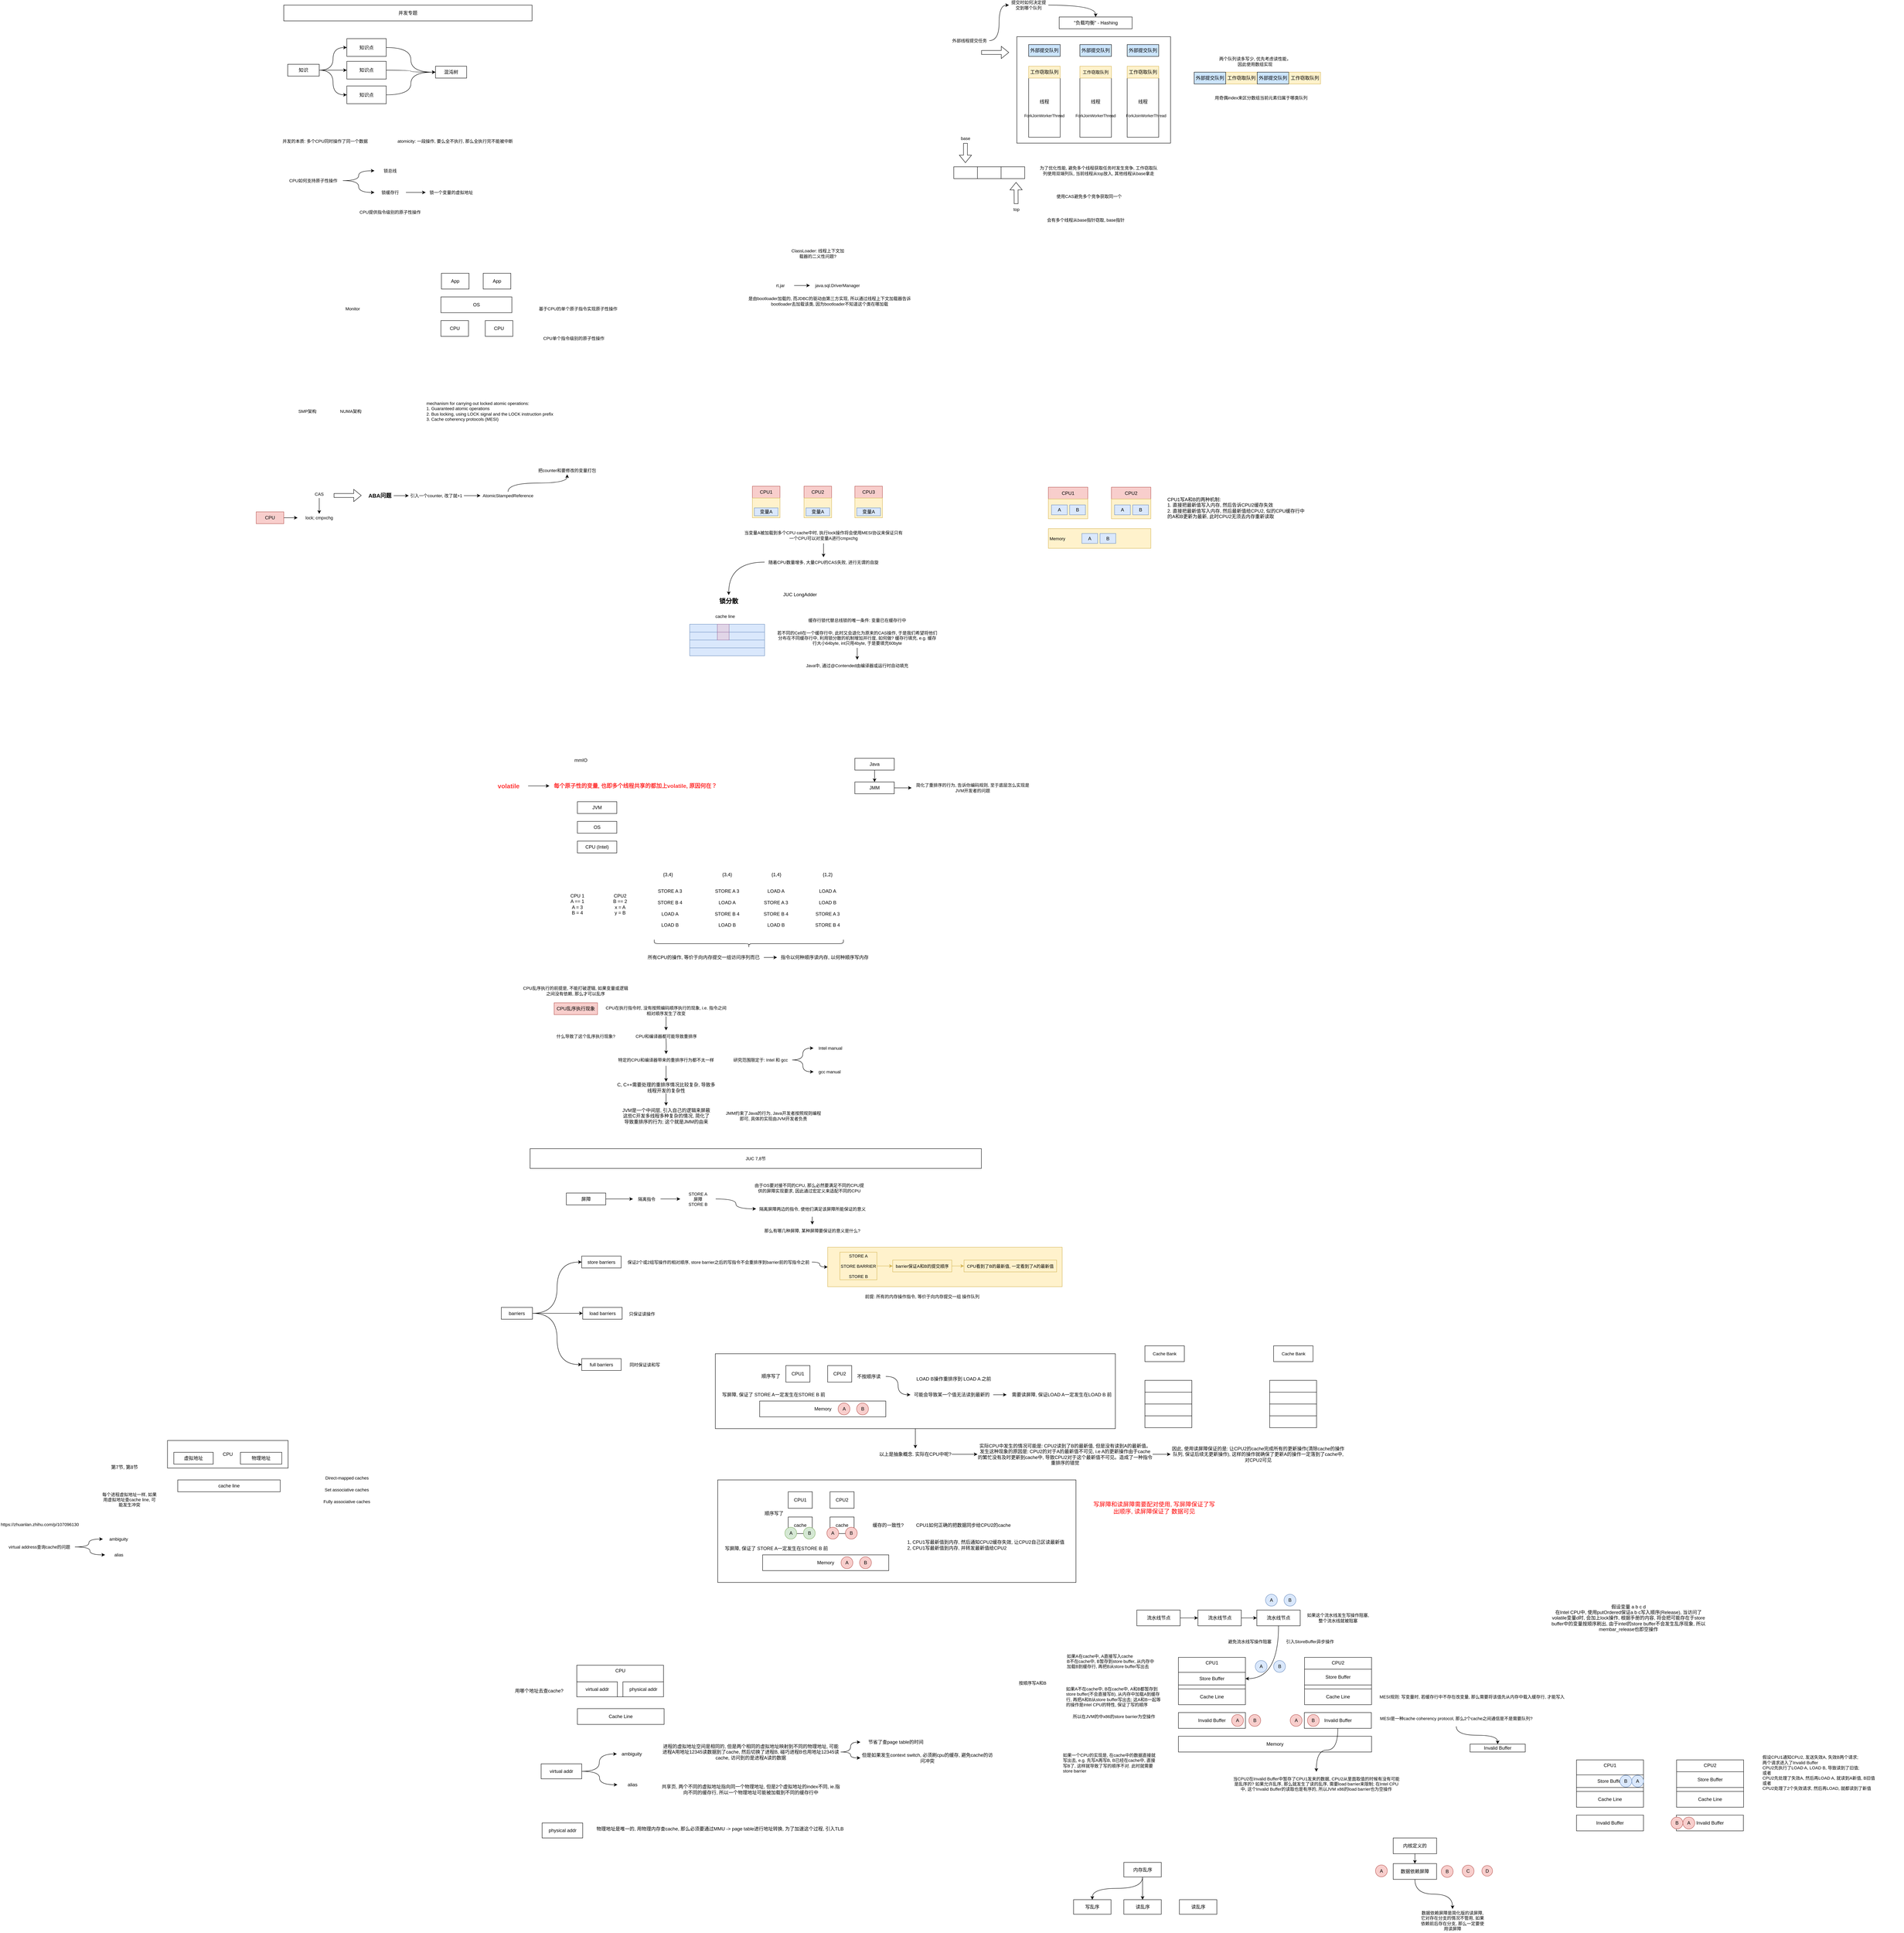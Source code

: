<mxfile version="24.8.6">
  <diagram name="Page-1" id="iqe3As87bchgCNZe354T">
    <mxGraphModel dx="2261" dy="761" grid="1" gridSize="10" guides="1" tooltips="1" connect="1" arrows="1" fold="1" page="1" pageScale="1" pageWidth="827" pageHeight="1169" math="0" shadow="0">
      <root>
        <mxCell id="0" />
        <mxCell id="1" parent="0" />
        <mxCell id="FncKr-vtPmwALynlk0jB-17" style="edgeStyle=orthogonalEdgeStyle;rounded=0;orthogonalLoop=1;jettySize=auto;html=1;entryX=0.5;entryY=0;entryDx=0;entryDy=0;curved=1;" parent="1" source="FncKr-vtPmwALynlk0jB-15" target="FncKr-vtPmwALynlk0jB-16" edge="1">
          <mxGeometry relative="1" as="geometry" />
        </mxCell>
        <mxCell id="FncKr-vtPmwALynlk0jB-15" value="" style="rounded=0;whiteSpace=wrap;html=1;" parent="1" vertex="1">
          <mxGeometry x="1195" y="3500" width="1015" height="190" as="geometry" />
        </mxCell>
        <mxCell id="B9yCGMFFLdolYYt0oWos-13" value="" style="rounded=0;whiteSpace=wrap;html=1;fillColor=#fff2cc;strokeColor=#d6b656;" parent="1" vertex="1">
          <mxGeometry x="1480" y="3230" width="595" height="100" as="geometry" />
        </mxCell>
        <mxCell id="99BcAxhjOU1GVthHqTRR-21" value="CPU" style="rounded=0;whiteSpace=wrap;html=1;" parent="1" vertex="1">
          <mxGeometry x="-195" y="3720" width="306" height="70" as="geometry" />
        </mxCell>
        <mxCell id="UsoG7qOwd3O0ct9gbPl3-1" value="" style="rounded=0;whiteSpace=wrap;html=1;" parent="1" vertex="1">
          <mxGeometry x="1960" y="160" width="390" height="270" as="geometry" />
        </mxCell>
        <mxCell id="UsoG7qOwd3O0ct9gbPl3-2" value="线程" style="rounded=0;whiteSpace=wrap;html=1;" parent="1" vertex="1">
          <mxGeometry x="1990" y="235" width="80" height="180" as="geometry" />
        </mxCell>
        <mxCell id="UsoG7qOwd3O0ct9gbPl3-5" value="" style="shape=flexArrow;endArrow=classic;html=1;rounded=0;" parent="1" edge="1">
          <mxGeometry width="50" height="50" relative="1" as="geometry">
            <mxPoint x="1870" y="200" as="sourcePoint" />
            <mxPoint x="1940" y="200" as="targetPoint" />
          </mxGeometry>
        </mxCell>
        <mxCell id="UsoG7qOwd3O0ct9gbPl3-6" value="工作窃取队列" style="rounded=0;whiteSpace=wrap;html=1;fillColor=#fff2cc;strokeColor=#d6b656;" parent="1" vertex="1">
          <mxGeometry x="1990" y="235" width="80" height="30" as="geometry" />
        </mxCell>
        <mxCell id="UsoG7qOwd3O0ct9gbPl3-9" value="线程" style="rounded=0;whiteSpace=wrap;html=1;" parent="1" vertex="1">
          <mxGeometry x="2120" y="235" width="80" height="180" as="geometry" />
        </mxCell>
        <mxCell id="UsoG7qOwd3O0ct9gbPl3-10" value="工作窃取队列" style="rounded=0;whiteSpace=wrap;html=1;fontSize=11;fillColor=#fff2cc;strokeColor=#d6b656;" parent="1" vertex="1">
          <mxGeometry x="2120" y="235" width="80" height="30" as="geometry" />
        </mxCell>
        <mxCell id="UsoG7qOwd3O0ct9gbPl3-11" value="线程" style="rounded=0;whiteSpace=wrap;html=1;" parent="1" vertex="1">
          <mxGeometry x="2240" y="235" width="80" height="180" as="geometry" />
        </mxCell>
        <mxCell id="UsoG7qOwd3O0ct9gbPl3-12" value="工作窃取队列" style="rounded=0;whiteSpace=wrap;html=1;fillColor=#fff2cc;strokeColor=#d6b656;" parent="1" vertex="1">
          <mxGeometry x="2240" y="235" width="80" height="30" as="geometry" />
        </mxCell>
        <mxCell id="UsoG7qOwd3O0ct9gbPl3-13" value="" style="rounded=0;whiteSpace=wrap;html=1;" parent="1" vertex="1">
          <mxGeometry x="1800" y="490" width="60" height="30" as="geometry" />
        </mxCell>
        <mxCell id="UsoG7qOwd3O0ct9gbPl3-14" value="" style="rounded=0;whiteSpace=wrap;html=1;" parent="1" vertex="1">
          <mxGeometry x="1860" y="490" width="60" height="30" as="geometry" />
        </mxCell>
        <mxCell id="UsoG7qOwd3O0ct9gbPl3-15" value="" style="rounded=0;whiteSpace=wrap;html=1;" parent="1" vertex="1">
          <mxGeometry x="1920" y="490" width="60" height="30" as="geometry" />
        </mxCell>
        <mxCell id="UsoG7qOwd3O0ct9gbPl3-17" value="为了优化性能, 避免多个线程获取任务时发生竞争, 工作窃取队列使用双端列队, 当前线程从top放入, 其他线程从base拿走" style="text;html=1;strokeColor=none;fillColor=none;align=center;verticalAlign=middle;whiteSpace=wrap;rounded=0;fontSize=11;" parent="1" vertex="1">
          <mxGeometry x="2015" y="480" width="305" height="40" as="geometry" />
        </mxCell>
        <mxCell id="UsoG7qOwd3O0ct9gbPl3-18" value="使用CAS避免多个竞争获取同一个&amp;nbsp;" style="text;html=1;strokeColor=none;fillColor=none;align=center;verticalAlign=middle;whiteSpace=wrap;rounded=0;fontSize=11;" parent="1" vertex="1">
          <mxGeometry x="2005" y="545" width="280" height="40" as="geometry" />
        </mxCell>
        <mxCell id="UsoG7qOwd3O0ct9gbPl3-19" value="" style="shape=flexArrow;endArrow=classic;html=1;rounded=0;" parent="1" edge="1">
          <mxGeometry width="50" height="50" relative="1" as="geometry">
            <mxPoint x="1829.62" y="430" as="sourcePoint" />
            <mxPoint x="1829.62" y="480" as="targetPoint" />
          </mxGeometry>
        </mxCell>
        <mxCell id="UsoG7qOwd3O0ct9gbPl3-20" value="" style="shape=flexArrow;endArrow=classic;html=1;rounded=0;" parent="1" edge="1">
          <mxGeometry width="50" height="50" relative="1" as="geometry">
            <mxPoint x="1958.23" y="584" as="sourcePoint" />
            <mxPoint x="1958" y="529" as="targetPoint" />
          </mxGeometry>
        </mxCell>
        <mxCell id="UsoG7qOwd3O0ct9gbPl3-21" value="top" style="text;html=1;strokeColor=none;fillColor=none;align=center;verticalAlign=middle;whiteSpace=wrap;rounded=0;fontSize=11;" parent="1" vertex="1">
          <mxGeometry x="1934" y="585" width="50" height="25" as="geometry" />
        </mxCell>
        <mxCell id="UsoG7qOwd3O0ct9gbPl3-22" value="base" style="text;html=1;strokeColor=none;fillColor=none;align=center;verticalAlign=middle;whiteSpace=wrap;rounded=0;fontSize=11;" parent="1" vertex="1">
          <mxGeometry x="1805" y="405" width="50" height="25" as="geometry" />
        </mxCell>
        <mxCell id="UsoG7qOwd3O0ct9gbPl3-23" value="会有多个线程从base指针窃取, base指针" style="text;html=1;strokeColor=none;fillColor=none;align=center;verticalAlign=middle;whiteSpace=wrap;rounded=0;fontSize=11;" parent="1" vertex="1">
          <mxGeometry x="2015" y="610" width="240" height="30" as="geometry" />
        </mxCell>
        <mxCell id="UsoG7qOwd3O0ct9gbPl3-35" style="edgeStyle=orthogonalEdgeStyle;rounded=0;orthogonalLoop=1;jettySize=auto;html=1;entryX=0;entryY=0.5;entryDx=0;entryDy=0;curved=1;" parent="1" source="UsoG7qOwd3O0ct9gbPl3-24" target="UsoG7qOwd3O0ct9gbPl3-33" edge="1">
          <mxGeometry relative="1" as="geometry" />
        </mxCell>
        <mxCell id="UsoG7qOwd3O0ct9gbPl3-24" value="外部线程提交任务" style="text;html=1;strokeColor=none;fillColor=none;align=center;verticalAlign=middle;whiteSpace=wrap;rounded=0;fontSize=11;" parent="1" vertex="1">
          <mxGeometry x="1790" y="160" width="100" height="20" as="geometry" />
        </mxCell>
        <mxCell id="UsoG7qOwd3O0ct9gbPl3-25" value="外部提交队列" style="rounded=0;whiteSpace=wrap;html=1;fillColor=#CCE5FF;" parent="1" vertex="1">
          <mxGeometry x="1990" y="180" width="80" height="30" as="geometry" />
        </mxCell>
        <mxCell id="UsoG7qOwd3O0ct9gbPl3-26" value="外部提交队列" style="rounded=0;whiteSpace=wrap;html=1;fillColor=#CCE5FF;" parent="1" vertex="1">
          <mxGeometry x="2120" y="180" width="80" height="30" as="geometry" />
        </mxCell>
        <mxCell id="UsoG7qOwd3O0ct9gbPl3-27" value="外部提交队列" style="rounded=0;whiteSpace=wrap;html=1;fillColor=#CCE5FF;" parent="1" vertex="1">
          <mxGeometry x="2240" y="180" width="80" height="30" as="geometry" />
        </mxCell>
        <mxCell id="UsoG7qOwd3O0ct9gbPl3-29" value="ForkJoinWorkerThread" style="text;html=1;strokeColor=none;fillColor=none;align=center;verticalAlign=middle;whiteSpace=wrap;rounded=0;fontSize=10;" parent="1" vertex="1">
          <mxGeometry x="1970" y="350" width="120" height="20" as="geometry" />
        </mxCell>
        <mxCell id="UsoG7qOwd3O0ct9gbPl3-30" value="ForkJoinWorkerThread" style="text;html=1;strokeColor=none;fillColor=none;align=center;verticalAlign=middle;whiteSpace=wrap;rounded=0;fontSize=10;" parent="1" vertex="1">
          <mxGeometry x="2100" y="350" width="120" height="20" as="geometry" />
        </mxCell>
        <mxCell id="UsoG7qOwd3O0ct9gbPl3-31" value="ForkJoinWorkerThread" style="text;html=1;strokeColor=none;fillColor=none;align=center;verticalAlign=middle;whiteSpace=wrap;rounded=0;fontSize=10;" parent="1" vertex="1">
          <mxGeometry x="2227.5" y="350" width="120" height="20" as="geometry" />
        </mxCell>
        <mxCell id="UsoG7qOwd3O0ct9gbPl3-38" style="edgeStyle=orthogonalEdgeStyle;shape=connector;curved=1;rounded=0;orthogonalLoop=1;jettySize=auto;html=1;entryX=0.5;entryY=0;entryDx=0;entryDy=0;labelBackgroundColor=default;strokeColor=default;fontFamily=Helvetica;fontSize=11;fontColor=default;endArrow=classic;" parent="1" source="UsoG7qOwd3O0ct9gbPl3-33" target="UsoG7qOwd3O0ct9gbPl3-37" edge="1">
          <mxGeometry relative="1" as="geometry" />
        </mxCell>
        <mxCell id="UsoG7qOwd3O0ct9gbPl3-33" value="提交时如何决定提交到哪个队列" style="text;html=1;strokeColor=none;fillColor=none;align=center;verticalAlign=middle;whiteSpace=wrap;rounded=0;fontSize=11;" parent="1" vertex="1">
          <mxGeometry x="1940" y="70" width="100" height="20" as="geometry" />
        </mxCell>
        <mxCell id="UsoG7qOwd3O0ct9gbPl3-37" value="&quot;负载均衡&quot; - Hashing" style="rounded=0;whiteSpace=wrap;html=1;" parent="1" vertex="1">
          <mxGeometry x="2067.5" y="110" width="185" height="30" as="geometry" />
        </mxCell>
        <mxCell id="UsoG7qOwd3O0ct9gbPl3-39" value="两个队列读多写少, 优先考虑读性能， 因此使用数组实现" style="text;html=1;strokeColor=none;fillColor=none;align=center;verticalAlign=middle;whiteSpace=wrap;rounded=0;fontSize=11;fontFamily=Helvetica;fontColor=default;" parent="1" vertex="1">
          <mxGeometry x="2467.5" y="207.5" width="192.5" height="30" as="geometry" />
        </mxCell>
        <mxCell id="UsoG7qOwd3O0ct9gbPl3-41" value="工作窃取队列" style="rounded=0;whiteSpace=wrap;html=1;fillColor=#fff2cc;strokeColor=#d6b656;" parent="1" vertex="1">
          <mxGeometry x="2490" y="250" width="80" height="30" as="geometry" />
        </mxCell>
        <mxCell id="UsoG7qOwd3O0ct9gbPl3-42" value="外部提交队列" style="rounded=0;whiteSpace=wrap;html=1;fillColor=#CCE5FF;" parent="1" vertex="1">
          <mxGeometry x="2570" y="250" width="80" height="30" as="geometry" />
        </mxCell>
        <mxCell id="UsoG7qOwd3O0ct9gbPl3-43" value="工作窃取队列" style="rounded=0;whiteSpace=wrap;html=1;fillColor=#fff2cc;strokeColor=#d6b656;" parent="1" vertex="1">
          <mxGeometry x="2650.5" y="250" width="80" height="30" as="geometry" />
        </mxCell>
        <mxCell id="UsoG7qOwd3O0ct9gbPl3-44" value="用奇偶index来区分数组当前元素归属于哪类队列" style="text;html=1;strokeColor=none;fillColor=none;align=center;verticalAlign=middle;whiteSpace=wrap;rounded=0;fontSize=11;fontFamily=Helvetica;fontColor=default;" parent="1" vertex="1">
          <mxGeometry x="2450" y="300" width="260" height="30" as="geometry" />
        </mxCell>
        <mxCell id="UsoG7qOwd3O0ct9gbPl3-45" value="外部提交队列" style="rounded=0;whiteSpace=wrap;html=1;fillColor=#CCE5FF;" parent="1" vertex="1">
          <mxGeometry x="2410" y="250" width="80" height="30" as="geometry" />
        </mxCell>
        <mxCell id="dpeUAHpxACgYPMOwfueQ-1" value="并发专题" style="rounded=0;whiteSpace=wrap;html=1;" parent="1" vertex="1">
          <mxGeometry x="100" y="80" width="630" height="40" as="geometry" />
        </mxCell>
        <mxCell id="dpeUAHpxACgYPMOwfueQ-6" style="edgeStyle=orthogonalEdgeStyle;rounded=0;orthogonalLoop=1;jettySize=auto;html=1;entryX=0;entryY=0.5;entryDx=0;entryDy=0;curved=1;" parent="1" source="dpeUAHpxACgYPMOwfueQ-2" target="dpeUAHpxACgYPMOwfueQ-3" edge="1">
          <mxGeometry relative="1" as="geometry" />
        </mxCell>
        <mxCell id="dpeUAHpxACgYPMOwfueQ-7" style="edgeStyle=orthogonalEdgeStyle;rounded=0;orthogonalLoop=1;jettySize=auto;html=1;curved=1;" parent="1" source="dpeUAHpxACgYPMOwfueQ-2" target="dpeUAHpxACgYPMOwfueQ-4" edge="1">
          <mxGeometry relative="1" as="geometry" />
        </mxCell>
        <mxCell id="dpeUAHpxACgYPMOwfueQ-8" style="edgeStyle=orthogonalEdgeStyle;rounded=0;orthogonalLoop=1;jettySize=auto;html=1;entryX=0;entryY=0.5;entryDx=0;entryDy=0;curved=1;" parent="1" source="dpeUAHpxACgYPMOwfueQ-2" target="dpeUAHpxACgYPMOwfueQ-5" edge="1">
          <mxGeometry relative="1" as="geometry" />
        </mxCell>
        <mxCell id="dpeUAHpxACgYPMOwfueQ-2" value="知识" style="rounded=0;whiteSpace=wrap;html=1;" parent="1" vertex="1">
          <mxGeometry x="110" y="230" width="80" height="30" as="geometry" />
        </mxCell>
        <mxCell id="dpeUAHpxACgYPMOwfueQ-10" style="edgeStyle=orthogonalEdgeStyle;shape=connector;curved=1;rounded=0;orthogonalLoop=1;jettySize=auto;html=1;entryX=0;entryY=0.5;entryDx=0;entryDy=0;labelBackgroundColor=default;strokeColor=default;align=center;verticalAlign=middle;fontFamily=Helvetica;fontSize=11;fontColor=default;endArrow=classic;" parent="1" source="dpeUAHpxACgYPMOwfueQ-3" target="dpeUAHpxACgYPMOwfueQ-9" edge="1">
          <mxGeometry relative="1" as="geometry" />
        </mxCell>
        <mxCell id="dpeUAHpxACgYPMOwfueQ-3" value="知识点" style="rounded=0;whiteSpace=wrap;html=1;" parent="1" vertex="1">
          <mxGeometry x="260" y="165" width="100" height="45" as="geometry" />
        </mxCell>
        <mxCell id="dpeUAHpxACgYPMOwfueQ-13" style="edgeStyle=orthogonalEdgeStyle;shape=connector;curved=1;rounded=0;orthogonalLoop=1;jettySize=auto;html=1;labelBackgroundColor=default;strokeColor=default;align=center;verticalAlign=middle;fontFamily=Helvetica;fontSize=11;fontColor=default;endArrow=classic;" parent="1" source="dpeUAHpxACgYPMOwfueQ-4" target="dpeUAHpxACgYPMOwfueQ-9" edge="1">
          <mxGeometry relative="1" as="geometry" />
        </mxCell>
        <mxCell id="dpeUAHpxACgYPMOwfueQ-4" value="知识点" style="rounded=0;whiteSpace=wrap;html=1;" parent="1" vertex="1">
          <mxGeometry x="260" y="222.5" width="100" height="45" as="geometry" />
        </mxCell>
        <mxCell id="dpeUAHpxACgYPMOwfueQ-14" style="edgeStyle=orthogonalEdgeStyle;shape=connector;curved=1;rounded=0;orthogonalLoop=1;jettySize=auto;html=1;entryX=0;entryY=0.5;entryDx=0;entryDy=0;labelBackgroundColor=default;strokeColor=default;align=center;verticalAlign=middle;fontFamily=Helvetica;fontSize=11;fontColor=default;endArrow=classic;" parent="1" source="dpeUAHpxACgYPMOwfueQ-5" target="dpeUAHpxACgYPMOwfueQ-9" edge="1">
          <mxGeometry relative="1" as="geometry" />
        </mxCell>
        <mxCell id="dpeUAHpxACgYPMOwfueQ-5" value="知识点" style="rounded=0;whiteSpace=wrap;html=1;" parent="1" vertex="1">
          <mxGeometry x="260" y="285" width="100" height="45" as="geometry" />
        </mxCell>
        <mxCell id="dpeUAHpxACgYPMOwfueQ-9" value="混沌树" style="rounded=0;whiteSpace=wrap;html=1;" parent="1" vertex="1">
          <mxGeometry x="485" y="235" width="79" height="30" as="geometry" />
        </mxCell>
        <mxCell id="dpeUAHpxACgYPMOwfueQ-15" value="并发的本质: 多个CPU同时操作了同一个数据" style="text;html=1;strokeColor=none;fillColor=none;align=center;verticalAlign=middle;whiteSpace=wrap;rounded=0;fontSize=11;fontFamily=Helvetica;fontColor=default;" parent="1" vertex="1">
          <mxGeometry x="90" y="410" width="230" height="30" as="geometry" />
        </mxCell>
        <mxCell id="dpeUAHpxACgYPMOwfueQ-16" value="atomicity: 一段操作, 要么全不执行, 那么全执行完不能被中断" style="text;html=1;strokeColor=none;fillColor=none;align=center;verticalAlign=middle;whiteSpace=wrap;rounded=0;fontSize=11;fontFamily=Helvetica;fontColor=default;" parent="1" vertex="1">
          <mxGeometry x="385" y="410" width="300" height="30" as="geometry" />
        </mxCell>
        <mxCell id="dpeUAHpxACgYPMOwfueQ-22" style="edgeStyle=orthogonalEdgeStyle;shape=connector;curved=1;rounded=0;orthogonalLoop=1;jettySize=auto;html=1;labelBackgroundColor=default;strokeColor=default;align=center;verticalAlign=middle;fontFamily=Helvetica;fontSize=11;fontColor=default;endArrow=classic;" parent="1" source="dpeUAHpxACgYPMOwfueQ-17" target="dpeUAHpxACgYPMOwfueQ-18" edge="1">
          <mxGeometry relative="1" as="geometry" />
        </mxCell>
        <mxCell id="dpeUAHpxACgYPMOwfueQ-23" style="edgeStyle=orthogonalEdgeStyle;shape=connector;curved=1;rounded=0;orthogonalLoop=1;jettySize=auto;html=1;labelBackgroundColor=default;strokeColor=default;align=center;verticalAlign=middle;fontFamily=Helvetica;fontSize=11;fontColor=default;endArrow=classic;" parent="1" source="dpeUAHpxACgYPMOwfueQ-17" target="dpeUAHpxACgYPMOwfueQ-19" edge="1">
          <mxGeometry relative="1" as="geometry" />
        </mxCell>
        <mxCell id="dpeUAHpxACgYPMOwfueQ-17" value="CPU如何支持原子性操作" style="text;html=1;strokeColor=none;fillColor=none;align=center;verticalAlign=middle;whiteSpace=wrap;rounded=0;fontSize=11;fontFamily=Helvetica;fontColor=default;" parent="1" vertex="1">
          <mxGeometry x="100" y="510" width="150" height="30" as="geometry" />
        </mxCell>
        <mxCell id="dpeUAHpxACgYPMOwfueQ-18" value="锁总线" style="text;html=1;strokeColor=none;fillColor=none;align=center;verticalAlign=middle;whiteSpace=wrap;rounded=0;fontSize=11;fontFamily=Helvetica;fontColor=default;" parent="1" vertex="1">
          <mxGeometry x="330" y="485" width="80" height="30" as="geometry" />
        </mxCell>
        <mxCell id="dpeUAHpxACgYPMOwfueQ-21" value="" style="edgeStyle=orthogonalEdgeStyle;shape=connector;curved=1;rounded=0;orthogonalLoop=1;jettySize=auto;html=1;labelBackgroundColor=default;strokeColor=default;align=center;verticalAlign=middle;fontFamily=Helvetica;fontSize=11;fontColor=default;endArrow=classic;" parent="1" source="dpeUAHpxACgYPMOwfueQ-19" target="dpeUAHpxACgYPMOwfueQ-20" edge="1">
          <mxGeometry relative="1" as="geometry" />
        </mxCell>
        <mxCell id="dpeUAHpxACgYPMOwfueQ-19" value="锁缓存行" style="text;html=1;strokeColor=none;fillColor=none;align=center;verticalAlign=middle;whiteSpace=wrap;rounded=0;fontSize=11;fontFamily=Helvetica;fontColor=default;" parent="1" vertex="1">
          <mxGeometry x="330" y="540" width="80" height="30" as="geometry" />
        </mxCell>
        <mxCell id="dpeUAHpxACgYPMOwfueQ-20" value="锁一个变量的虚拟地址" style="text;html=1;strokeColor=none;fillColor=none;align=center;verticalAlign=middle;whiteSpace=wrap;rounded=0;fontSize=11;fontFamily=Helvetica;fontColor=default;" parent="1" vertex="1">
          <mxGeometry x="460" y="540" width="130" height="30" as="geometry" />
        </mxCell>
        <mxCell id="dpeUAHpxACgYPMOwfueQ-24" value="CPU提供指令级别的原子性操作" style="text;html=1;strokeColor=none;fillColor=none;align=center;verticalAlign=middle;whiteSpace=wrap;rounded=0;fontSize=11;fontFamily=Helvetica;fontColor=default;" parent="1" vertex="1">
          <mxGeometry x="280" y="590" width="180" height="30" as="geometry" />
        </mxCell>
        <mxCell id="dpeUAHpxACgYPMOwfueQ-25" value="CPU" style="rounded=0;whiteSpace=wrap;html=1;" parent="1" vertex="1">
          <mxGeometry x="498.75" y="880" width="70" height="40" as="geometry" />
        </mxCell>
        <mxCell id="dpeUAHpxACgYPMOwfueQ-26" value="OS" style="rounded=0;whiteSpace=wrap;html=1;" parent="1" vertex="1">
          <mxGeometry x="498.75" y="820" width="180" height="40" as="geometry" />
        </mxCell>
        <mxCell id="dpeUAHpxACgYPMOwfueQ-27" value="App" style="rounded=0;whiteSpace=wrap;html=1;" parent="1" vertex="1">
          <mxGeometry x="606" y="760" width="70" height="40" as="geometry" />
        </mxCell>
        <mxCell id="dpeUAHpxACgYPMOwfueQ-28" value="CPU单个指令级别的原子性操作" style="text;html=1;strokeColor=none;fillColor=none;align=center;verticalAlign=middle;whiteSpace=wrap;rounded=0;fontSize=11;fontFamily=Helvetica;fontColor=default;" parent="1" vertex="1">
          <mxGeometry x="746" y="910" width="180" height="30" as="geometry" />
        </mxCell>
        <mxCell id="dpeUAHpxACgYPMOwfueQ-29" value="基于CPU的单个原子指令实现原子性操作" style="text;html=1;strokeColor=none;fillColor=none;align=center;verticalAlign=middle;whiteSpace=wrap;rounded=0;fontSize=11;fontFamily=Helvetica;fontColor=default;" parent="1" vertex="1">
          <mxGeometry x="740" y="835" width="214" height="30" as="geometry" />
        </mxCell>
        <mxCell id="dpeUAHpxACgYPMOwfueQ-30" value="App" style="rounded=0;whiteSpace=wrap;html=1;" parent="1" vertex="1">
          <mxGeometry x="500" y="760" width="70" height="40" as="geometry" />
        </mxCell>
        <mxCell id="dpeUAHpxACgYPMOwfueQ-31" value="CPU" style="rounded=0;whiteSpace=wrap;html=1;" parent="1" vertex="1">
          <mxGeometry x="611.25" y="880" width="70" height="40" as="geometry" />
        </mxCell>
        <mxCell id="dpeUAHpxACgYPMOwfueQ-32" value="Monitor" style="text;html=1;strokeColor=none;fillColor=none;align=center;verticalAlign=middle;whiteSpace=wrap;rounded=0;fontSize=11;fontFamily=Helvetica;fontColor=default;" parent="1" vertex="1">
          <mxGeometry x="245" y="840" width="60" height="20" as="geometry" />
        </mxCell>
        <mxCell id="dpeUAHpxACgYPMOwfueQ-33" value="lock; cmpxchg" style="text;html=1;strokeColor=none;fillColor=none;align=center;verticalAlign=middle;whiteSpace=wrap;rounded=0;fontSize=11;fontFamily=Helvetica;fontColor=default;" parent="1" vertex="1">
          <mxGeometry x="135" y="1370" width="110" height="20" as="geometry" />
        </mxCell>
        <mxCell id="dpeUAHpxACgYPMOwfueQ-36" value="" style="edgeStyle=orthogonalEdgeStyle;shape=connector;curved=1;rounded=0;orthogonalLoop=1;jettySize=auto;html=1;labelBackgroundColor=default;strokeColor=default;align=center;verticalAlign=middle;fontFamily=Helvetica;fontSize=11;fontColor=default;endArrow=classic;" parent="1" source="dpeUAHpxACgYPMOwfueQ-35" target="dpeUAHpxACgYPMOwfueQ-33" edge="1">
          <mxGeometry relative="1" as="geometry" />
        </mxCell>
        <mxCell id="dpeUAHpxACgYPMOwfueQ-35" value="CAS" style="text;html=1;strokeColor=none;fillColor=none;align=center;verticalAlign=middle;whiteSpace=wrap;rounded=0;fontSize=11;fontFamily=Helvetica;fontColor=default;" parent="1" vertex="1">
          <mxGeometry x="160" y="1310" width="60" height="20" as="geometry" />
        </mxCell>
        <mxCell id="dpeUAHpxACgYPMOwfueQ-37" value="SMP架构" style="text;html=1;strokeColor=none;fillColor=none;align=center;verticalAlign=middle;whiteSpace=wrap;rounded=0;fontSize=11;fontFamily=Helvetica;fontColor=default;" parent="1" vertex="1">
          <mxGeometry x="130" y="1100" width="60" height="20" as="geometry" />
        </mxCell>
        <mxCell id="dpeUAHpxACgYPMOwfueQ-38" value="NUMA架构" style="text;html=1;strokeColor=none;fillColor=none;align=center;verticalAlign=middle;whiteSpace=wrap;rounded=0;fontSize=11;fontFamily=Helvetica;fontColor=default;" parent="1" vertex="1">
          <mxGeometry x="240" y="1100" width="60" height="20" as="geometry" />
        </mxCell>
        <mxCell id="dpeUAHpxACgYPMOwfueQ-39" value="mechanism for carrying out locked atomic operations:&lt;br&gt;1. Guaranteed atomic operations&lt;br&gt;2. Bus locking, using LOCK signal and the LOCK instruction prefix&lt;br&gt;3. Cache coherency protocols (MESI)" style="text;html=1;strokeColor=none;fillColor=none;align=left;verticalAlign=middle;whiteSpace=wrap;rounded=0;fontSize=11;fontFamily=Helvetica;fontColor=default;" parent="1" vertex="1">
          <mxGeometry x="460" y="1075" width="333" height="70" as="geometry" />
        </mxCell>
        <mxCell id="dpeUAHpxACgYPMOwfueQ-42" value="" style="edgeStyle=orthogonalEdgeStyle;shape=connector;curved=1;rounded=0;orthogonalLoop=1;jettySize=auto;html=1;labelBackgroundColor=default;strokeColor=default;align=center;verticalAlign=middle;fontFamily=Helvetica;fontSize=11;fontColor=default;endArrow=classic;" parent="1" source="dpeUAHpxACgYPMOwfueQ-40" target="dpeUAHpxACgYPMOwfueQ-41" edge="1">
          <mxGeometry relative="1" as="geometry" />
        </mxCell>
        <mxCell id="dpeUAHpxACgYPMOwfueQ-40" value="ABA问题" style="text;html=1;strokeColor=none;fillColor=none;align=center;verticalAlign=middle;whiteSpace=wrap;rounded=0;fontSize=14;fontFamily=Helvetica;fontColor=default;fontStyle=1" parent="1" vertex="1">
          <mxGeometry x="309" y="1314" width="70" height="20" as="geometry" />
        </mxCell>
        <mxCell id="HeV-wAqHhQqOec4LPYSm-4" style="edgeStyle=orthogonalEdgeStyle;rounded=0;orthogonalLoop=1;jettySize=auto;html=1;" parent="1" source="dpeUAHpxACgYPMOwfueQ-41" target="dpeUAHpxACgYPMOwfueQ-43" edge="1">
          <mxGeometry relative="1" as="geometry" />
        </mxCell>
        <mxCell id="dpeUAHpxACgYPMOwfueQ-41" value="引入一个counter, 改了就+1" style="text;html=1;strokeColor=none;fillColor=none;align=center;verticalAlign=middle;whiteSpace=wrap;rounded=0;fontSize=11;fontFamily=Helvetica;fontColor=default;" parent="1" vertex="1">
          <mxGeometry x="417" y="1314" width="140" height="20" as="geometry" />
        </mxCell>
        <mxCell id="dpeUAHpxACgYPMOwfueQ-47" value="" style="edgeStyle=orthogonalEdgeStyle;shape=connector;curved=1;rounded=0;orthogonalLoop=1;jettySize=auto;html=1;labelBackgroundColor=default;strokeColor=default;align=center;verticalAlign=middle;fontFamily=Helvetica;fontSize=11;fontColor=default;endArrow=classic;" parent="1" source="dpeUAHpxACgYPMOwfueQ-43" target="dpeUAHpxACgYPMOwfueQ-46" edge="1">
          <mxGeometry relative="1" as="geometry" />
        </mxCell>
        <mxCell id="dpeUAHpxACgYPMOwfueQ-43" value="AtomicStampedReference" style="text;html=1;strokeColor=none;fillColor=none;align=center;verticalAlign=middle;whiteSpace=wrap;rounded=0;fontSize=11;fontFamily=Helvetica;fontColor=default;" parent="1" vertex="1">
          <mxGeometry x="599" y="1314" width="140" height="20" as="geometry" />
        </mxCell>
        <mxCell id="dpeUAHpxACgYPMOwfueQ-46" value="把counter和要修改的变量打包" style="text;html=1;strokeColor=none;fillColor=none;align=center;verticalAlign=middle;whiteSpace=wrap;rounded=0;fontSize=11;fontFamily=Helvetica;fontColor=default;" parent="1" vertex="1">
          <mxGeometry x="739" y="1250" width="160" height="20" as="geometry" />
        </mxCell>
        <mxCell id="dpeUAHpxACgYPMOwfueQ-48" value="ClassLoader: 线程上下文加载器的二义性问题?" style="text;html=1;strokeColor=none;fillColor=none;align=center;verticalAlign=middle;whiteSpace=wrap;rounded=0;fontSize=11;fontFamily=Helvetica;fontColor=default;" parent="1" vertex="1">
          <mxGeometry x="1385" y="690" width="140" height="40" as="geometry" />
        </mxCell>
        <mxCell id="dpeUAHpxACgYPMOwfueQ-49" value="java.sql.DriverManager" style="text;html=1;strokeColor=none;fillColor=none;align=center;verticalAlign=middle;whiteSpace=wrap;rounded=0;fontSize=11;fontFamily=Helvetica;fontColor=default;" parent="1" vertex="1">
          <mxGeometry x="1435" y="771" width="140" height="40" as="geometry" />
        </mxCell>
        <mxCell id="dpeUAHpxACgYPMOwfueQ-51" value="" style="edgeStyle=orthogonalEdgeStyle;shape=connector;curved=1;rounded=0;orthogonalLoop=1;jettySize=auto;html=1;labelBackgroundColor=default;strokeColor=default;align=center;verticalAlign=middle;fontFamily=Helvetica;fontSize=11;fontColor=default;endArrow=classic;" parent="1" source="dpeUAHpxACgYPMOwfueQ-50" target="dpeUAHpxACgYPMOwfueQ-49" edge="1">
          <mxGeometry relative="1" as="geometry" />
        </mxCell>
        <mxCell id="dpeUAHpxACgYPMOwfueQ-50" value="rt.jar" style="text;html=1;strokeColor=none;fillColor=none;align=center;verticalAlign=middle;whiteSpace=wrap;rounded=0;fontSize=11;fontFamily=Helvetica;fontColor=default;" parent="1" vertex="1">
          <mxGeometry x="1325" y="771" width="70" height="40" as="geometry" />
        </mxCell>
        <mxCell id="dpeUAHpxACgYPMOwfueQ-52" value="是由bootloader加载的, 而JDBC的驱动由第三方实现, 所以通过线程上下文加载器告诉bootloader去加载该类, 因为bootloader不知道这个类在哪加载" style="text;html=1;strokeColor=none;fillColor=none;align=center;verticalAlign=middle;whiteSpace=wrap;rounded=0;fontSize=11;fontFamily=Helvetica;fontColor=default;" parent="1" vertex="1">
          <mxGeometry x="1265" y="811" width="440" height="39" as="geometry" />
        </mxCell>
        <mxCell id="HeV-wAqHhQqOec4LPYSm-2" style="edgeStyle=orthogonalEdgeStyle;rounded=0;orthogonalLoop=1;jettySize=auto;html=1;" parent="1" source="HeV-wAqHhQqOec4LPYSm-1" target="dpeUAHpxACgYPMOwfueQ-33" edge="1">
          <mxGeometry relative="1" as="geometry" />
        </mxCell>
        <mxCell id="HeV-wAqHhQqOec4LPYSm-1" value="CPU" style="rounded=0;whiteSpace=wrap;html=1;fillColor=#f8cecc;strokeColor=#b85450;" parent="1" vertex="1">
          <mxGeometry x="30" y="1365" width="70" height="30" as="geometry" />
        </mxCell>
        <mxCell id="HeV-wAqHhQqOec4LPYSm-3" value="" style="shape=flexArrow;endArrow=classic;html=1;rounded=0;" parent="1" edge="1">
          <mxGeometry width="50" height="50" relative="1" as="geometry">
            <mxPoint x="227" y="1323.5" as="sourcePoint" />
            <mxPoint x="297" y="1323.5" as="targetPoint" />
          </mxGeometry>
        </mxCell>
        <mxCell id="HeV-wAqHhQqOec4LPYSm-5" value="" style="rounded=0;whiteSpace=wrap;html=1;fillColor=#dae8fc;strokeColor=#6c8ebf;" parent="1" vertex="1">
          <mxGeometry x="1130" y="1650" width="190" height="20" as="geometry" />
        </mxCell>
        <mxCell id="HeV-wAqHhQqOec4LPYSm-11" value="" style="rounded=0;whiteSpace=wrap;html=1;fillColor=#dae8fc;strokeColor=#6c8ebf;" parent="1" vertex="1">
          <mxGeometry x="1130" y="1670" width="190" height="20" as="geometry" />
        </mxCell>
        <mxCell id="HeV-wAqHhQqOec4LPYSm-12" value="" style="rounded=0;whiteSpace=wrap;html=1;fillColor=#dae8fc;strokeColor=#6c8ebf;" parent="1" vertex="1">
          <mxGeometry x="1130" y="1690" width="190" height="20" as="geometry" />
        </mxCell>
        <mxCell id="HeV-wAqHhQqOec4LPYSm-16" style="edgeStyle=orthogonalEdgeStyle;rounded=0;orthogonalLoop=1;jettySize=auto;html=1;" parent="1" source="HeV-wAqHhQqOec4LPYSm-13" target="HeV-wAqHhQqOec4LPYSm-15" edge="1">
          <mxGeometry relative="1" as="geometry" />
        </mxCell>
        <mxCell id="HeV-wAqHhQqOec4LPYSm-13" value="若不同的Cell在一个缓存行中, 此时又会退化为原来的CAS操作, 于是我们希望将他们分布在不同缓存行中, 利用锁分散的机制增加并行度, 如何做? 缓存行填充, e.g. 缓存行大小64byte, int只用4byte, 于是要填充60byte" style="text;html=1;strokeColor=none;fillColor=none;align=center;verticalAlign=middle;whiteSpace=wrap;rounded=0;fontSize=11;fontFamily=Helvetica;fontColor=default;" parent="1" vertex="1">
          <mxGeometry x="1350" y="1660" width="410" height="50" as="geometry" />
        </mxCell>
        <mxCell id="HeV-wAqHhQqOec4LPYSm-15" value="Java中, 通过@Contended由编译器或运行时自动填充" style="text;html=1;strokeColor=none;fillColor=none;align=center;verticalAlign=middle;whiteSpace=wrap;rounded=0;fontSize=11;fontFamily=Helvetica;fontColor=default;" parent="1" vertex="1">
          <mxGeometry x="1420.25" y="1740" width="269.5" height="30" as="geometry" />
        </mxCell>
        <mxCell id="HeV-wAqHhQqOec4LPYSm-17" value="" style="rounded=0;whiteSpace=wrap;html=1;fillColor=#dae8fc;strokeColor=#6c8ebf;" parent="1" vertex="1">
          <mxGeometry x="1130" y="1710" width="190" height="20" as="geometry" />
        </mxCell>
        <mxCell id="HeV-wAqHhQqOec4LPYSm-18" value="cache line" style="text;html=1;strokeColor=none;fillColor=none;align=center;verticalAlign=middle;whiteSpace=wrap;rounded=0;fontSize=11;fontFamily=Helvetica;fontColor=default;" parent="1" vertex="1">
          <mxGeometry x="1175" y="1620" width="90" height="20" as="geometry" />
        </mxCell>
        <mxCell id="HeV-wAqHhQqOec4LPYSm-19" value="" style="rounded=0;whiteSpace=wrap;html=1;fillColor=#e1d5e7;strokeColor=#9673a6;" parent="1" vertex="1">
          <mxGeometry x="1200" y="1650" width="30" height="20" as="geometry" />
        </mxCell>
        <mxCell id="HeV-wAqHhQqOec4LPYSm-20" value="" style="rounded=0;whiteSpace=wrap;html=1;fillColor=#e1d5e7;strokeColor=#9673a6;" parent="1" vertex="1">
          <mxGeometry x="1200" y="1670" width="30" height="20" as="geometry" />
        </mxCell>
        <mxCell id="HeV-wAqHhQqOec4LPYSm-21" value="缓存行锁代替总线锁的唯一条件: 变量已在缓存行中" style="text;html=1;strokeColor=none;fillColor=none;align=center;verticalAlign=middle;whiteSpace=wrap;rounded=0;fontSize=11;fontFamily=Helvetica;fontColor=default;" parent="1" vertex="1">
          <mxGeometry x="1420.25" y="1630" width="269.75" height="20" as="geometry" />
        </mxCell>
        <mxCell id="HeV-wAqHhQqOec4LPYSm-22" value="CPU1" style="rounded=0;whiteSpace=wrap;html=1;fillColor=#f8cecc;strokeColor=#b85450;" parent="1" vertex="1">
          <mxGeometry x="1289" y="1300" width="70" height="30" as="geometry" />
        </mxCell>
        <mxCell id="HeV-wAqHhQqOec4LPYSm-24" value="CPU2" style="rounded=0;whiteSpace=wrap;html=1;fillColor=#f8cecc;strokeColor=#b85450;" parent="1" vertex="1">
          <mxGeometry x="1420" y="1300" width="70" height="30" as="geometry" />
        </mxCell>
        <mxCell id="HeV-wAqHhQqOec4LPYSm-25" value="CPU3" style="rounded=0;whiteSpace=wrap;html=1;fillColor=#f8cecc;strokeColor=#b85450;" parent="1" vertex="1">
          <mxGeometry x="1549" y="1300" width="70" height="30" as="geometry" />
        </mxCell>
        <mxCell id="HeV-wAqHhQqOec4LPYSm-28" value="" style="rounded=0;whiteSpace=wrap;html=1;fillColor=#fff2cc;strokeColor=#d6b656;" parent="1" vertex="1">
          <mxGeometry x="1549" y="1330" width="70" height="50" as="geometry" />
        </mxCell>
        <mxCell id="HeV-wAqHhQqOec4LPYSm-29" value="" style="rounded=0;whiteSpace=wrap;html=1;fillColor=#fff2cc;strokeColor=#d6b656;" parent="1" vertex="1">
          <mxGeometry x="1420" y="1330" width="70" height="50" as="geometry" />
        </mxCell>
        <mxCell id="HeV-wAqHhQqOec4LPYSm-30" value="" style="rounded=0;whiteSpace=wrap;html=1;fillColor=#fff2cc;strokeColor=#d6b656;" parent="1" vertex="1">
          <mxGeometry x="1289" y="1330" width="70" height="50" as="geometry" />
        </mxCell>
        <mxCell id="HeV-wAqHhQqOec4LPYSm-31" value="变量A" style="rounded=0;whiteSpace=wrap;html=1;fillColor=#dae8fc;strokeColor=#6c8ebf;" parent="1" vertex="1">
          <mxGeometry x="1294" y="1355" width="60" height="20" as="geometry" />
        </mxCell>
        <mxCell id="HeV-wAqHhQqOec4LPYSm-32" value="变量A" style="rounded=0;whiteSpace=wrap;html=1;fillColor=#dae8fc;strokeColor=#6c8ebf;" parent="1" vertex="1">
          <mxGeometry x="1425" y="1355" width="60" height="20" as="geometry" />
        </mxCell>
        <mxCell id="HeV-wAqHhQqOec4LPYSm-33" value="变量A" style="rounded=0;whiteSpace=wrap;html=1;fillColor=#dae8fc;strokeColor=#6c8ebf;" parent="1" vertex="1">
          <mxGeometry x="1554" y="1355" width="60" height="20" as="geometry" />
        </mxCell>
        <mxCell id="HeV-wAqHhQqOec4LPYSm-37" style="edgeStyle=orthogonalEdgeStyle;rounded=0;orthogonalLoop=1;jettySize=auto;html=1;" parent="1" source="HeV-wAqHhQqOec4LPYSm-35" target="HeV-wAqHhQqOec4LPYSm-36" edge="1">
          <mxGeometry relative="1" as="geometry" />
        </mxCell>
        <mxCell id="HeV-wAqHhQqOec4LPYSm-35" value="当变量A被加载到多个CPU cache中时, 执行lock操作将会使用MESI协议来保证只有一个CPU可以对变量A进行cmpxchg" style="text;html=1;strokeColor=none;fillColor=none;align=center;verticalAlign=middle;whiteSpace=wrap;rounded=0;fontSize=11;fontFamily=Helvetica;fontColor=default;" parent="1" vertex="1">
          <mxGeometry x="1265" y="1405" width="409" height="40" as="geometry" />
        </mxCell>
        <mxCell id="HeV-wAqHhQqOec4LPYSm-39" style="edgeStyle=orthogonalEdgeStyle;rounded=0;orthogonalLoop=1;jettySize=auto;html=1;curved=1;" parent="1" source="HeV-wAqHhQqOec4LPYSm-36" target="HeV-wAqHhQqOec4LPYSm-38" edge="1">
          <mxGeometry relative="1" as="geometry" />
        </mxCell>
        <mxCell id="HeV-wAqHhQqOec4LPYSm-36" value="随着CPU数量增多, 大量CPU的CAS失败, 进行无谓的自旋" style="text;html=1;strokeColor=none;fillColor=none;align=center;verticalAlign=middle;whiteSpace=wrap;rounded=0;fontSize=11;fontFamily=Helvetica;fontColor=default;" parent="1" vertex="1">
          <mxGeometry x="1320" y="1480" width="299" height="25" as="geometry" />
        </mxCell>
        <mxCell id="HeV-wAqHhQqOec4LPYSm-38" value="锁分散" style="text;html=1;strokeColor=none;fillColor=none;align=center;verticalAlign=middle;whiteSpace=wrap;rounded=0;fontSize=16;fontFamily=Helvetica;fontColor=default;fontStyle=1" parent="1" vertex="1">
          <mxGeometry x="1199" y="1576" width="60" height="30" as="geometry" />
        </mxCell>
        <mxCell id="r9cip8CiFLFCaYMpcU3F-21" style="edgeStyle=orthogonalEdgeStyle;rounded=0;orthogonalLoop=1;jettySize=auto;html=1;" parent="1" source="SonHGdceE0Zbm2Z1TKrk-5" target="r9cip8CiFLFCaYMpcU3F-20" edge="1">
          <mxGeometry relative="1" as="geometry" />
        </mxCell>
        <mxCell id="SonHGdceE0Zbm2Z1TKrk-5" value="volatile" style="text;html=1;strokeColor=none;fillColor=none;align=center;verticalAlign=middle;whiteSpace=wrap;rounded=0;fontStyle=1;fontSize=16;fontColor=#FF3333;" parent="1" vertex="1">
          <mxGeometry x="621" y="2040" width="99" height="40" as="geometry" />
        </mxCell>
        <mxCell id="SonHGdceE0Zbm2Z1TKrk-32" value="mmIO" style="text;html=1;strokeColor=none;fillColor=none;align=center;verticalAlign=middle;whiteSpace=wrap;rounded=0;" parent="1" vertex="1">
          <mxGeometry x="824" y="1980" width="60" height="30" as="geometry" />
        </mxCell>
        <mxCell id="SonHGdceE0Zbm2Z1TKrk-33" value="CPU乱序执行现象" style="rounded=0;whiteSpace=wrap;html=1;fillColor=#f8cecc;strokeColor=#b85450;" parent="1" vertex="1">
          <mxGeometry x="786" y="2610" width="110" height="30" as="geometry" />
        </mxCell>
        <mxCell id="AeaUYEnInn6TyFFDgCMk-7" value="" style="edgeStyle=orthogonalEdgeStyle;rounded=0;orthogonalLoop=1;jettySize=auto;html=1;" parent="1" source="TZ7YPI2pEZnhK35bZtsi-1" target="AeaUYEnInn6TyFFDgCMk-6" edge="1">
          <mxGeometry relative="1" as="geometry" />
        </mxCell>
        <mxCell id="TZ7YPI2pEZnhK35bZtsi-1" value="CPU在执行指令时, 没有按照编码顺序执行的现象, i.e. 指令之间相对顺序发生了改变" style="text;html=1;strokeColor=none;fillColor=none;align=center;verticalAlign=middle;whiteSpace=wrap;rounded=0;fontSize=11;fontFamily=Helvetica;fontColor=default;" parent="1" vertex="1">
          <mxGeometry x="915" y="2615" width="310" height="30" as="geometry" />
        </mxCell>
        <mxCell id="AeaUYEnInn6TyFFDgCMk-1" value="简化了重排序的行为, 告诉你编码规则, 至于底层怎么实现是JVM开发者的问题" style="text;html=1;strokeColor=none;fillColor=none;align=center;verticalAlign=middle;whiteSpace=wrap;rounded=0;fontSize=11;fontFamily=Helvetica;fontColor=default;" parent="1" vertex="1">
          <mxGeometry x="1693" y="2050" width="310" height="30" as="geometry" />
        </mxCell>
        <mxCell id="AeaUYEnInn6TyFFDgCMk-3" style="edgeStyle=orthogonalEdgeStyle;rounded=0;orthogonalLoop=1;jettySize=auto;html=1;" parent="1" source="AeaUYEnInn6TyFFDgCMk-2" target="AeaUYEnInn6TyFFDgCMk-1" edge="1">
          <mxGeometry relative="1" as="geometry" />
        </mxCell>
        <mxCell id="AeaUYEnInn6TyFFDgCMk-2" value="JMM" style="rounded=0;whiteSpace=wrap;html=1;" parent="1" vertex="1">
          <mxGeometry x="1549" y="2050" width="100" height="30" as="geometry" />
        </mxCell>
        <mxCell id="AeaUYEnInn6TyFFDgCMk-5" style="edgeStyle=orthogonalEdgeStyle;rounded=0;orthogonalLoop=1;jettySize=auto;html=1;" parent="1" source="AeaUYEnInn6TyFFDgCMk-4" target="AeaUYEnInn6TyFFDgCMk-2" edge="1">
          <mxGeometry relative="1" as="geometry" />
        </mxCell>
        <mxCell id="AeaUYEnInn6TyFFDgCMk-4" value="Java" style="rounded=0;whiteSpace=wrap;html=1;" parent="1" vertex="1">
          <mxGeometry x="1549" y="1990" width="100" height="30" as="geometry" />
        </mxCell>
        <mxCell id="AeaUYEnInn6TyFFDgCMk-9" value="" style="edgeStyle=orthogonalEdgeStyle;rounded=0;orthogonalLoop=1;jettySize=auto;html=1;" parent="1" target="AeaUYEnInn6TyFFDgCMk-8" edge="1">
          <mxGeometry relative="1" as="geometry">
            <mxPoint x="1070" y="2700" as="sourcePoint" />
          </mxGeometry>
        </mxCell>
        <mxCell id="AeaUYEnInn6TyFFDgCMk-6" value="CPU和编译器都可能导致重排序" style="text;html=1;strokeColor=none;fillColor=none;align=center;verticalAlign=middle;whiteSpace=wrap;rounded=0;fontSize=11;fontFamily=Helvetica;fontColor=default;" parent="1" vertex="1">
          <mxGeometry x="982.5" y="2680" width="175" height="30" as="geometry" />
        </mxCell>
        <mxCell id="B9yCGMFFLdolYYt0oWos-2" value="" style="edgeStyle=orthogonalEdgeStyle;rounded=0;orthogonalLoop=1;jettySize=auto;html=1;" parent="1" source="AeaUYEnInn6TyFFDgCMk-8" target="2cmjIInxjt0Y60UCOrVg-3" edge="1">
          <mxGeometry relative="1" as="geometry" />
        </mxCell>
        <mxCell id="AeaUYEnInn6TyFFDgCMk-8" value="特定的CPU和编译器带来的重排序行为都不太一样" style="text;html=1;strokeColor=none;fillColor=none;align=center;verticalAlign=middle;whiteSpace=wrap;rounded=0;fontSize=11;fontFamily=Helvetica;fontColor=default;" parent="1" vertex="1">
          <mxGeometry x="945" y="2740" width="250" height="30" as="geometry" />
        </mxCell>
        <mxCell id="B9yCGMFFLdolYYt0oWos-10" value="" style="edgeStyle=orthogonalEdgeStyle;rounded=0;orthogonalLoop=1;jettySize=auto;html=1;curved=1;" parent="1" source="AeaUYEnInn6TyFFDgCMk-10" target="B9yCGMFFLdolYYt0oWos-9" edge="1">
          <mxGeometry relative="1" as="geometry" />
        </mxCell>
        <mxCell id="B9yCGMFFLdolYYt0oWos-11" style="edgeStyle=orthogonalEdgeStyle;rounded=0;orthogonalLoop=1;jettySize=auto;html=1;entryX=0;entryY=0.5;entryDx=0;entryDy=0;curved=1;" parent="1" source="AeaUYEnInn6TyFFDgCMk-10" target="B9yCGMFFLdolYYt0oWos-8" edge="1">
          <mxGeometry relative="1" as="geometry" />
        </mxCell>
        <mxCell id="AeaUYEnInn6TyFFDgCMk-10" value="研究范围限定于: Intel 和 gcc" style="text;html=1;strokeColor=none;fillColor=none;align=center;verticalAlign=middle;whiteSpace=wrap;rounded=0;fontSize=11;fontFamily=Helvetica;fontColor=default;textShadow=0;" parent="1" vertex="1">
          <mxGeometry x="1230" y="2740" width="160" height="30" as="geometry" />
        </mxCell>
        <mxCell id="AeaUYEnInn6TyFFDgCMk-14" value="" style="edgeStyle=orthogonalEdgeStyle;rounded=0;orthogonalLoop=1;jettySize=auto;html=1;" parent="1" source="AeaUYEnInn6TyFFDgCMk-12" target="AeaUYEnInn6TyFFDgCMk-13" edge="1">
          <mxGeometry relative="1" as="geometry" />
        </mxCell>
        <mxCell id="AeaUYEnInn6TyFFDgCMk-12" value="屏障" style="rounded=0;whiteSpace=wrap;html=1;" parent="1" vertex="1">
          <mxGeometry x="817" y="3092.5" width="100" height="30" as="geometry" />
        </mxCell>
        <mxCell id="AeaUYEnInn6TyFFDgCMk-16" style="edgeStyle=orthogonalEdgeStyle;rounded=0;orthogonalLoop=1;jettySize=auto;html=1;curved=1;" parent="1" source="AeaUYEnInn6TyFFDgCMk-13" target="AeaUYEnInn6TyFFDgCMk-15" edge="1">
          <mxGeometry relative="1" as="geometry" />
        </mxCell>
        <mxCell id="AeaUYEnInn6TyFFDgCMk-13" value="隔离指令" style="text;html=1;strokeColor=none;fillColor=none;align=center;verticalAlign=middle;whiteSpace=wrap;rounded=0;fontSize=11;fontFamily=Helvetica;fontColor=default;" parent="1" vertex="1">
          <mxGeometry x="986" y="3092.5" width="70" height="30" as="geometry" />
        </mxCell>
        <mxCell id="AeaUYEnInn6TyFFDgCMk-19" style="edgeStyle=orthogonalEdgeStyle;shape=connector;curved=1;rounded=0;orthogonalLoop=1;jettySize=auto;html=1;entryX=0;entryY=0.5;entryDx=0;entryDy=0;labelBackgroundColor=default;strokeColor=default;align=center;verticalAlign=middle;fontFamily=Helvetica;fontSize=11;fontColor=default;endArrow=classic;" parent="1" source="AeaUYEnInn6TyFFDgCMk-15" target="AeaUYEnInn6TyFFDgCMk-17" edge="1">
          <mxGeometry relative="1" as="geometry" />
        </mxCell>
        <mxCell id="AeaUYEnInn6TyFFDgCMk-15" value="STORE A&lt;br&gt;屏障&lt;br&gt;STORE B" style="text;html=1;strokeColor=none;fillColor=none;align=center;verticalAlign=middle;whiteSpace=wrap;rounded=0;fontSize=11;fontFamily=Helvetica;fontColor=default;" parent="1" vertex="1">
          <mxGeometry x="1106" y="3080" width="90" height="55" as="geometry" />
        </mxCell>
        <mxCell id="AeaUYEnInn6TyFFDgCMk-21" value="" style="edgeStyle=orthogonalEdgeStyle;shape=connector;curved=1;rounded=0;orthogonalLoop=1;jettySize=auto;html=1;labelBackgroundColor=default;strokeColor=default;align=center;verticalAlign=middle;fontFamily=Helvetica;fontSize=11;fontColor=default;endArrow=classic;" parent="1" source="AeaUYEnInn6TyFFDgCMk-17" target="AeaUYEnInn6TyFFDgCMk-20" edge="1">
          <mxGeometry relative="1" as="geometry" />
        </mxCell>
        <mxCell id="AeaUYEnInn6TyFFDgCMk-17" value="隔离屏障两边的指令, 使他们满足该屏障所能保证的意义" style="text;html=1;strokeColor=none;fillColor=none;align=center;verticalAlign=middle;whiteSpace=wrap;rounded=0;fontSize=11;fontFamily=Helvetica;fontColor=default;" parent="1" vertex="1">
          <mxGeometry x="1298.5" y="3112.5" width="285" height="40" as="geometry" />
        </mxCell>
        <mxCell id="AeaUYEnInn6TyFFDgCMk-20" value="那么有哪几种屏障, 某种屏障要保证的意义是什么?" style="text;html=1;strokeColor=none;fillColor=none;align=center;verticalAlign=middle;whiteSpace=wrap;rounded=0;fontSize=11;fontFamily=Helvetica;fontColor=default;" parent="1" vertex="1">
          <mxGeometry x="1306" y="3172.5" width="270" height="30" as="geometry" />
        </mxCell>
        <mxCell id="99BcAxhjOU1GVthHqTRR-3" style="edgeStyle=orthogonalEdgeStyle;rounded=0;orthogonalLoop=1;jettySize=auto;html=1;entryX=0;entryY=0.5;entryDx=0;entryDy=0;curved=1;" parent="1" source="99BcAxhjOU1GVthHqTRR-1" target="99BcAxhjOU1GVthHqTRR-2" edge="1">
          <mxGeometry relative="1" as="geometry" />
        </mxCell>
        <mxCell id="99BcAxhjOU1GVthHqTRR-13" style="edgeStyle=orthogonalEdgeStyle;shape=connector;curved=1;rounded=0;orthogonalLoop=1;jettySize=auto;html=1;entryX=0;entryY=0.5;entryDx=0;entryDy=0;labelBackgroundColor=default;strokeColor=default;align=center;verticalAlign=middle;fontFamily=Helvetica;fontSize=11;fontColor=default;endArrow=classic;" parent="1" source="99BcAxhjOU1GVthHqTRR-1" target="99BcAxhjOU1GVthHqTRR-12" edge="1">
          <mxGeometry relative="1" as="geometry" />
        </mxCell>
        <mxCell id="99BcAxhjOU1GVthHqTRR-15" style="edgeStyle=orthogonalEdgeStyle;shape=connector;curved=1;rounded=0;orthogonalLoop=1;jettySize=auto;html=1;entryX=0;entryY=0.5;entryDx=0;entryDy=0;labelBackgroundColor=default;strokeColor=default;align=center;verticalAlign=middle;fontFamily=Helvetica;fontSize=11;fontColor=default;endArrow=classic;" parent="1" source="99BcAxhjOU1GVthHqTRR-1" target="99BcAxhjOU1GVthHqTRR-14" edge="1">
          <mxGeometry relative="1" as="geometry" />
        </mxCell>
        <mxCell id="99BcAxhjOU1GVthHqTRR-1" value="barriers" style="rounded=0;whiteSpace=wrap;html=1;" parent="1" vertex="1">
          <mxGeometry x="652" y="3382.5" width="79" height="30" as="geometry" />
        </mxCell>
        <mxCell id="99BcAxhjOU1GVthHqTRR-2" value="store barriers" style="rounded=0;whiteSpace=wrap;html=1;" parent="1" vertex="1">
          <mxGeometry x="856" y="3252.5" width="100" height="30" as="geometry" />
        </mxCell>
        <mxCell id="B9yCGMFFLdolYYt0oWos-14" style="edgeStyle=orthogonalEdgeStyle;rounded=0;orthogonalLoop=1;jettySize=auto;html=1;curved=1;" parent="1" source="99BcAxhjOU1GVthHqTRR-4" target="B9yCGMFFLdolYYt0oWos-13" edge="1">
          <mxGeometry relative="1" as="geometry" />
        </mxCell>
        <mxCell id="99BcAxhjOU1GVthHqTRR-4" value="保证2个或2组写操作的相对顺序, store barrier之后的写指令不会重排序到barrier前的写指令之前" style="text;html=1;strokeColor=none;fillColor=none;align=center;verticalAlign=middle;whiteSpace=wrap;rounded=0;fontSize=11;fontFamily=Helvetica;fontColor=default;" parent="1" vertex="1">
          <mxGeometry x="966" y="3245" width="474" height="45" as="geometry" />
        </mxCell>
        <mxCell id="99BcAxhjOU1GVthHqTRR-6" value="前提: 所有的内存操作指令, 等价于向内存提交一组 操作队列" style="text;html=1;strokeColor=none;fillColor=none;align=center;verticalAlign=middle;whiteSpace=wrap;rounded=0;fontSize=11;fontFamily=Helvetica;fontColor=default;" parent="1" vertex="1">
          <mxGeometry x="1565" y="3340" width="310" height="30" as="geometry" />
        </mxCell>
        <mxCell id="99BcAxhjOU1GVthHqTRR-11" value="" style="edgeStyle=orthogonalEdgeStyle;shape=connector;curved=1;rounded=0;orthogonalLoop=1;jettySize=auto;html=1;labelBackgroundColor=default;strokeColor=#d6b656;align=center;verticalAlign=middle;fontFamily=Helvetica;fontSize=11;fontColor=default;endArrow=classic;fillColor=#fff2cc;" parent="1" source="99BcAxhjOU1GVthHqTRR-7" target="99BcAxhjOU1GVthHqTRR-8" edge="1">
          <mxGeometry relative="1" as="geometry" />
        </mxCell>
        <mxCell id="99BcAxhjOU1GVthHqTRR-7" value="STORE A&lt;br&gt;&lt;br&gt;STORE BARRIER&lt;br&gt;&lt;br&gt;STORE B" style="text;html=1;strokeColor=#d6b656;fillColor=#fff2cc;align=center;verticalAlign=middle;whiteSpace=wrap;rounded=0;fontSize=11;fontFamily=Helvetica;" parent="1" vertex="1">
          <mxGeometry x="1511" y="3242.5" width="94" height="70" as="geometry" />
        </mxCell>
        <mxCell id="99BcAxhjOU1GVthHqTRR-10" value="" style="edgeStyle=orthogonalEdgeStyle;shape=connector;curved=1;rounded=0;orthogonalLoop=1;jettySize=auto;html=1;labelBackgroundColor=default;strokeColor=#d6b656;align=center;verticalAlign=middle;fontFamily=Helvetica;fontSize=11;fontColor=default;endArrow=classic;fillColor=#fff2cc;" parent="1" source="99BcAxhjOU1GVthHqTRR-8" target="99BcAxhjOU1GVthHqTRR-9" edge="1">
          <mxGeometry relative="1" as="geometry" />
        </mxCell>
        <mxCell id="99BcAxhjOU1GVthHqTRR-8" value="barrier保证A和B的提交顺序" style="text;html=1;strokeColor=#d6b656;fillColor=#fff2cc;align=center;verticalAlign=middle;whiteSpace=wrap;rounded=0;fontSize=11;fontFamily=Helvetica;" parent="1" vertex="1">
          <mxGeometry x="1645" y="3262.5" width="150" height="30" as="geometry" />
        </mxCell>
        <mxCell id="99BcAxhjOU1GVthHqTRR-9" value="CPU看到了B的最新值, 一定看到了A的最新值" style="text;html=1;strokeColor=#d6b656;fillColor=#fff2cc;align=center;verticalAlign=middle;whiteSpace=wrap;rounded=0;fontSize=11;fontFamily=Helvetica;" parent="1" vertex="1">
          <mxGeometry x="1826" y="3262.5" width="235" height="30" as="geometry" />
        </mxCell>
        <mxCell id="99BcAxhjOU1GVthHqTRR-12" value="load barriers" style="rounded=0;whiteSpace=wrap;html=1;" parent="1" vertex="1">
          <mxGeometry x="858.5" y="3382.5" width="100" height="30" as="geometry" />
        </mxCell>
        <mxCell id="99BcAxhjOU1GVthHqTRR-14" value="full barriers" style="rounded=0;whiteSpace=wrap;html=1;" parent="1" vertex="1">
          <mxGeometry x="856" y="3512.5" width="100" height="30" as="geometry" />
        </mxCell>
        <mxCell id="99BcAxhjOU1GVthHqTRR-16" value="只保证读操作" style="text;html=1;strokeColor=none;fillColor=none;align=center;verticalAlign=middle;whiteSpace=wrap;rounded=0;fontSize=11;fontFamily=Helvetica;fontColor=default;" parent="1" vertex="1">
          <mxGeometry x="968.5" y="3385" width="80" height="27.5" as="geometry" />
        </mxCell>
        <mxCell id="99BcAxhjOU1GVthHqTRR-17" value="同时保证读和写" style="text;html=1;strokeColor=none;fillColor=none;align=center;verticalAlign=middle;whiteSpace=wrap;rounded=0;fontSize=11;fontFamily=Helvetica;fontColor=default;" parent="1" vertex="1">
          <mxGeometry x="966" y="3512.5" width="100" height="30" as="geometry" />
        </mxCell>
        <mxCell id="99BcAxhjOU1GVthHqTRR-18" value="虚拟地址" style="rounded=0;whiteSpace=wrap;html=1;" parent="1" vertex="1">
          <mxGeometry x="-179" y="3750" width="100" height="30" as="geometry" />
        </mxCell>
        <mxCell id="99BcAxhjOU1GVthHqTRR-19" value="物理地址" style="rounded=0;whiteSpace=wrap;html=1;" parent="1" vertex="1">
          <mxGeometry x="-10" y="3750" width="105" height="30" as="geometry" />
        </mxCell>
        <mxCell id="99BcAxhjOU1GVthHqTRR-20" value="cache line" style="rounded=0;whiteSpace=wrap;html=1;" parent="1" vertex="1">
          <mxGeometry x="-169" y="3820" width="260" height="30" as="geometry" />
        </mxCell>
        <mxCell id="99BcAxhjOU1GVthHqTRR-22" value="每个进程虚拟地址一样, 如果用虚拟地址查cache line, 可能发生冲突" style="text;html=1;strokeColor=none;fillColor=none;align=center;verticalAlign=middle;whiteSpace=wrap;rounded=0;fontSize=11;fontFamily=Helvetica;fontColor=default;" parent="1" vertex="1">
          <mxGeometry x="-364" y="3850" width="145" height="40" as="geometry" />
        </mxCell>
        <mxCell id="99BcAxhjOU1GVthHqTRR-23" value="Direct-mapped caches" style="text;html=1;strokeColor=none;fillColor=none;align=center;verticalAlign=middle;whiteSpace=wrap;rounded=0;fontSize=11;fontFamily=Helvetica;fontColor=default;" parent="1" vertex="1">
          <mxGeometry x="203.75" y="3800" width="112.5" height="30" as="geometry" />
        </mxCell>
        <mxCell id="99BcAxhjOU1GVthHqTRR-24" value="Set associative caches" style="text;html=1;strokeColor=none;fillColor=none;align=center;verticalAlign=middle;whiteSpace=wrap;rounded=0;fontSize=11;fontFamily=Helvetica;fontColor=default;" parent="1" vertex="1">
          <mxGeometry x="190" y="3830" width="140" height="30" as="geometry" />
        </mxCell>
        <mxCell id="99BcAxhjOU1GVthHqTRR-25" value="Fully associative caches" style="text;html=1;strokeColor=none;fillColor=none;align=center;verticalAlign=middle;whiteSpace=wrap;rounded=0;fontSize=11;fontFamily=Helvetica;fontColor=default;" parent="1" vertex="1">
          <mxGeometry x="190" y="3860" width="140" height="30" as="geometry" />
        </mxCell>
        <mxCell id="GM-Ud_aDfbjV712TQ6Kv-4" value="" style="edgeStyle=orthogonalEdgeStyle;rounded=0;orthogonalLoop=1;jettySize=auto;html=1;curved=1;" parent="1" source="GM-Ud_aDfbjV712TQ6Kv-1" target="GM-Ud_aDfbjV712TQ6Kv-3" edge="1">
          <mxGeometry relative="1" as="geometry" />
        </mxCell>
        <mxCell id="GM-Ud_aDfbjV712TQ6Kv-5" style="edgeStyle=orthogonalEdgeStyle;rounded=0;orthogonalLoop=1;jettySize=auto;html=1;curved=1;" parent="1" source="GM-Ud_aDfbjV712TQ6Kv-1" target="GM-Ud_aDfbjV712TQ6Kv-2" edge="1">
          <mxGeometry relative="1" as="geometry" />
        </mxCell>
        <mxCell id="GM-Ud_aDfbjV712TQ6Kv-1" value="virtual address查询cache的问题" style="text;html=1;strokeColor=none;fillColor=none;align=center;verticalAlign=middle;whiteSpace=wrap;rounded=0;fontSize=11;fontFamily=Helvetica;fontColor=default;" parent="1" vertex="1">
          <mxGeometry x="-610" y="3970" width="180" height="40" as="geometry" />
        </mxCell>
        <mxCell id="GM-Ud_aDfbjV712TQ6Kv-2" value="ambiguity" style="text;html=1;strokeColor=none;fillColor=none;align=center;verticalAlign=middle;whiteSpace=wrap;rounded=0;fontSize=11;fontFamily=Helvetica;fontColor=default;" parent="1" vertex="1">
          <mxGeometry x="-359" y="3960" width="80" height="20" as="geometry" />
        </mxCell>
        <mxCell id="GM-Ud_aDfbjV712TQ6Kv-3" value="alias" style="text;html=1;strokeColor=none;fillColor=none;align=center;verticalAlign=middle;whiteSpace=wrap;rounded=0;fontSize=11;fontFamily=Helvetica;fontColor=default;" parent="1" vertex="1">
          <mxGeometry x="-353.5" y="4000" width="69" height="20" as="geometry" />
        </mxCell>
        <UserObject label="https://zhuanlan.zhihu.com/p/107096130" link="https://zhuanlan.zhihu.com/p/107096130" id="GM-Ud_aDfbjV712TQ6Kv-6">
          <mxCell style="text;whiteSpace=wrap;fontSize=11;fontFamily=Helvetica;fontColor=default;" parent="1" vertex="1">
            <mxGeometry x="-620" y="3920" width="220" height="30" as="geometry" />
          </mxCell>
        </UserObject>
        <mxCell id="PCTluO6xD0Zs3hzz5Vkr-1" value="第7节, 第8节" style="text;html=1;strokeColor=none;fillColor=none;align=center;verticalAlign=middle;whiteSpace=wrap;rounded=0;" parent="1" vertex="1">
          <mxGeometry x="-359" y="3770" width="110" height="35" as="geometry" />
        </mxCell>
        <mxCell id="r9cip8CiFLFCaYMpcU3F-2" value="CPU1" style="rounded=0;whiteSpace=wrap;html=1;fillColor=#f8cecc;strokeColor=#b85450;" parent="1" vertex="1">
          <mxGeometry x="2040" y="1302.5" width="100" height="30" as="geometry" />
        </mxCell>
        <mxCell id="r9cip8CiFLFCaYMpcU3F-5" value="" style="rounded=0;whiteSpace=wrap;html=1;fillColor=#fff2cc;strokeColor=#d6b656;" parent="1" vertex="1">
          <mxGeometry x="2040" y="1332.5" width="100" height="50" as="geometry" />
        </mxCell>
        <mxCell id="r9cip8CiFLFCaYMpcU3F-8" value="A" style="rounded=0;whiteSpace=wrap;html=1;fillColor=#dae8fc;strokeColor=#6c8ebf;" parent="1" vertex="1">
          <mxGeometry x="2048" y="1347.5" width="40" height="25" as="geometry" />
        </mxCell>
        <mxCell id="r9cip8CiFLFCaYMpcU3F-9" value="B" style="rounded=0;whiteSpace=wrap;html=1;fillColor=#dae8fc;strokeColor=#6c8ebf;" parent="1" vertex="1">
          <mxGeometry x="2094" y="1347.5" width="40" height="25" as="geometry" />
        </mxCell>
        <mxCell id="r9cip8CiFLFCaYMpcU3F-10" value="CPU2" style="rounded=0;whiteSpace=wrap;html=1;fillColor=#f8cecc;strokeColor=#b85450;" parent="1" vertex="1">
          <mxGeometry x="2200" y="1302.5" width="100" height="30" as="geometry" />
        </mxCell>
        <mxCell id="r9cip8CiFLFCaYMpcU3F-11" value="" style="rounded=0;whiteSpace=wrap;html=1;fillColor=#fff2cc;strokeColor=#d6b656;" parent="1" vertex="1">
          <mxGeometry x="2200" y="1332.5" width="100" height="50" as="geometry" />
        </mxCell>
        <mxCell id="r9cip8CiFLFCaYMpcU3F-12" value="A" style="rounded=0;whiteSpace=wrap;html=1;fillColor=#dae8fc;strokeColor=#6c8ebf;" parent="1" vertex="1">
          <mxGeometry x="2208" y="1347.5" width="40" height="25" as="geometry" />
        </mxCell>
        <mxCell id="r9cip8CiFLFCaYMpcU3F-13" value="B" style="rounded=0;whiteSpace=wrap;html=1;fillColor=#dae8fc;strokeColor=#6c8ebf;" parent="1" vertex="1">
          <mxGeometry x="2254" y="1347.5" width="40" height="25" as="geometry" />
        </mxCell>
        <mxCell id="r9cip8CiFLFCaYMpcU3F-14" value="" style="rounded=0;whiteSpace=wrap;html=1;fillColor=#fff2cc;strokeColor=#d6b656;" parent="1" vertex="1">
          <mxGeometry x="2040" y="1407.5" width="260" height="50" as="geometry" />
        </mxCell>
        <mxCell id="r9cip8CiFLFCaYMpcU3F-15" value="A" style="rounded=0;whiteSpace=wrap;html=1;fillColor=#dae8fc;strokeColor=#6c8ebf;" parent="1" vertex="1">
          <mxGeometry x="2125" y="1420" width="40" height="25" as="geometry" />
        </mxCell>
        <mxCell id="r9cip8CiFLFCaYMpcU3F-16" value="B" style="rounded=0;whiteSpace=wrap;html=1;fillColor=#dae8fc;strokeColor=#6c8ebf;" parent="1" vertex="1">
          <mxGeometry x="2171" y="1420" width="40" height="25" as="geometry" />
        </mxCell>
        <mxCell id="r9cip8CiFLFCaYMpcU3F-17" value="Memory" style="text;html=1;strokeColor=none;fillColor=none;align=center;verticalAlign=middle;whiteSpace=wrap;rounded=0;fontSize=11;fontFamily=Helvetica;fontColor=default;" parent="1" vertex="1">
          <mxGeometry x="2043" y="1420.5" width="40" height="25" as="geometry" />
        </mxCell>
        <mxCell id="r9cip8CiFLFCaYMpcU3F-19" value="CPU1写A和B的两种机制:&amp;nbsp;&lt;br style=&quot;font-size: 12px;&quot;&gt;1. 直接把最新值写入内存, 然后告诉CPU2缓存失效&lt;br style=&quot;font-size: 12px;&quot;&gt;2. 直接把最新值写入内存, 然后最新值给CPU2, 似的CPU缓存行中的A和B更新为最新, 此时CPU2无须去内存重新读取" style="text;html=1;strokeColor=none;fillColor=none;align=left;verticalAlign=middle;whiteSpace=wrap;rounded=0;fontSize=12;fontFamily=Helvetica;fontColor=default;" parent="1" vertex="1">
          <mxGeometry x="2340" y="1310" width="360" height="90" as="geometry" />
        </mxCell>
        <mxCell id="r9cip8CiFLFCaYMpcU3F-20" value="每个原子性的变量, 也即多个线程共享的都加上volatile, 原因何在？" style="text;html=1;strokeColor=none;fillColor=none;align=center;verticalAlign=middle;whiteSpace=wrap;rounded=0;fontStyle=1;fontSize=14;fontColor=#FF3333;" parent="1" vertex="1">
          <mxGeometry x="774" y="2040" width="436" height="40" as="geometry" />
        </mxCell>
        <mxCell id="r9cip8CiFLFCaYMpcU3F-22" value="JVM" style="rounded=0;whiteSpace=wrap;html=1;" parent="1" vertex="1">
          <mxGeometry x="845" y="2100" width="100" height="30" as="geometry" />
        </mxCell>
        <mxCell id="r9cip8CiFLFCaYMpcU3F-23" value="OS" style="rounded=0;whiteSpace=wrap;html=1;" parent="1" vertex="1">
          <mxGeometry x="845" y="2150" width="100" height="30" as="geometry" />
        </mxCell>
        <mxCell id="r9cip8CiFLFCaYMpcU3F-24" value="CPU (Intel)" style="rounded=0;whiteSpace=wrap;html=1;" parent="1" vertex="1">
          <mxGeometry x="845" y="2200" width="100" height="30" as="geometry" />
        </mxCell>
        <mxCell id="r9cip8CiFLFCaYMpcU3F-26" value="CPU 1&lt;br&gt;A == 1&lt;br&gt;A = 3&lt;div&gt;B = 4&lt;/div&gt;" style="text;html=1;align=center;verticalAlign=middle;whiteSpace=wrap;rounded=0;" parent="1" vertex="1">
          <mxGeometry x="810" y="2310" width="70" height="100" as="geometry" />
        </mxCell>
        <mxCell id="r9cip8CiFLFCaYMpcU3F-27" value="CPU2&lt;br&gt;B == 2&lt;br&gt;x = A&lt;br&gt;y = B" style="text;html=1;align=center;verticalAlign=middle;whiteSpace=wrap;rounded=0;" parent="1" vertex="1">
          <mxGeometry x="920" y="2310" width="67" height="100" as="geometry" />
        </mxCell>
        <mxCell id="r9cip8CiFLFCaYMpcU3F-30" style="edgeStyle=orthogonalEdgeStyle;rounded=0;orthogonalLoop=1;jettySize=auto;html=1;" parent="1" source="r9cip8CiFLFCaYMpcU3F-28" target="r9cip8CiFLFCaYMpcU3F-29" edge="1">
          <mxGeometry relative="1" as="geometry" />
        </mxCell>
        <mxCell id="r9cip8CiFLFCaYMpcU3F-28" value="所有CPU的操作, 等价于向内存提交一组访问序列而已" style="text;html=1;align=center;verticalAlign=middle;whiteSpace=wrap;rounded=0;" parent="1" vertex="1">
          <mxGeometry x="1013" y="2480" width="305" height="30" as="geometry" />
        </mxCell>
        <mxCell id="r9cip8CiFLFCaYMpcU3F-29" value="指令以何种顺序读内存, 以何种顺序写内存" style="text;html=1;align=center;verticalAlign=middle;whiteSpace=wrap;rounded=0;" parent="1" vertex="1">
          <mxGeometry x="1351.5" y="2480" width="240.5" height="30" as="geometry" />
        </mxCell>
        <mxCell id="hfoLQT2eYCwfNi6susUt-2" value="JUC LongAdder" style="text;html=1;align=center;verticalAlign=middle;whiteSpace=wrap;rounded=0;" parent="1" vertex="1">
          <mxGeometry x="1340" y="1560" width="140" height="30" as="geometry" />
        </mxCell>
        <mxCell id="9GSOo7D7u0mSWAOutGfX-1" value="STORE A 3&lt;br&gt;&lt;br&gt;STORE B 4&lt;br&gt;&lt;br&gt;LOAD A&lt;br&gt;&lt;br&gt;LOAD B" style="text;html=1;align=center;verticalAlign=middle;whiteSpace=wrap;rounded=0;" parent="1" vertex="1">
          <mxGeometry x="1025" y="2310" width="110" height="120" as="geometry" />
        </mxCell>
        <mxCell id="9GSOo7D7u0mSWAOutGfX-2" value="STORE A 3&lt;br&gt;&lt;br&gt;LOAD A&lt;br&gt;&lt;br&gt;STORE B 4&lt;br&gt;&lt;br&gt;LOAD B" style="text;html=1;align=center;verticalAlign=middle;whiteSpace=wrap;rounded=0;" parent="1" vertex="1">
          <mxGeometry x="1170" y="2310" width="110" height="120" as="geometry" />
        </mxCell>
        <mxCell id="9GSOo7D7u0mSWAOutGfX-5" value="LOAD A&lt;br&gt;&lt;br&gt;STORE A 3&lt;br&gt;&lt;br&gt;STORE B 4&lt;br&gt;&lt;br&gt;LOAD B" style="text;html=1;align=center;verticalAlign=middle;whiteSpace=wrap;rounded=0;" parent="1" vertex="1">
          <mxGeometry x="1294" y="2310" width="110" height="120" as="geometry" />
        </mxCell>
        <mxCell id="9GSOo7D7u0mSWAOutGfX-6" value="LOAD A&lt;br&gt;&lt;br&gt;LOAD B&lt;br&gt;&lt;br&gt;STORE A 3&lt;br&gt;&lt;br&gt;STORE B 4" style="text;html=1;align=center;verticalAlign=middle;whiteSpace=wrap;rounded=0;" parent="1" vertex="1">
          <mxGeometry x="1425" y="2310" width="110" height="120" as="geometry" />
        </mxCell>
        <mxCell id="9GSOo7D7u0mSWAOutGfX-7" value="{3,4}" style="text;html=1;align=center;verticalAlign=middle;whiteSpace=wrap;rounded=0;" parent="1" vertex="1">
          <mxGeometry x="1045" y="2270" width="60" height="30" as="geometry" />
        </mxCell>
        <mxCell id="9GSOo7D7u0mSWAOutGfX-8" value="{3,4}" style="text;html=1;align=center;verticalAlign=middle;whiteSpace=wrap;rounded=0;" parent="1" vertex="1">
          <mxGeometry x="1195" y="2270" width="60" height="30" as="geometry" />
        </mxCell>
        <mxCell id="9GSOo7D7u0mSWAOutGfX-9" value="{1,4}" style="text;html=1;align=center;verticalAlign=middle;whiteSpace=wrap;rounded=0;" parent="1" vertex="1">
          <mxGeometry x="1320" y="2270" width="60" height="30" as="geometry" />
        </mxCell>
        <mxCell id="9GSOo7D7u0mSWAOutGfX-10" value="{1,2}" style="text;html=1;align=center;verticalAlign=middle;whiteSpace=wrap;rounded=0;" parent="1" vertex="1">
          <mxGeometry x="1450" y="2270" width="60" height="30" as="geometry" />
        </mxCell>
        <mxCell id="9GSOo7D7u0mSWAOutGfX-11" value="" style="shape=curlyBracket;whiteSpace=wrap;html=1;rounded=1;flipH=1;labelPosition=right;verticalLabelPosition=middle;align=left;verticalAlign=middle;rotation=90;" parent="1" vertex="1">
          <mxGeometry x="1270" y="2220" width="20" height="480" as="geometry" />
        </mxCell>
        <mxCell id="9GSOo7D7u0mSWAOutGfX-13" value="什么导致了这个乱序执行现象?" style="text;html=1;strokeColor=none;fillColor=none;align=center;verticalAlign=middle;whiteSpace=wrap;rounded=0;fontSize=11;fontFamily=Helvetica;fontColor=default;" parent="1" vertex="1">
          <mxGeometry x="779" y="2680" width="175" height="30" as="geometry" />
        </mxCell>
        <mxCell id="9GSOo7D7u0mSWAOutGfX-14" value="CPU乱序执行的前提是, 不能打破逻辑, 如果变量或逻辑之间没有依赖, 那么才可以乱序" style="text;html=1;strokeColor=none;fillColor=none;align=center;verticalAlign=middle;whiteSpace=wrap;rounded=0;fontSize=11;fontFamily=Helvetica;fontColor=default;" parent="1" vertex="1">
          <mxGeometry x="705.38" y="2560" width="271.25" height="40" as="geometry" />
        </mxCell>
        <mxCell id="2cmjIInxjt0Y60UCOrVg-2" value="JVM是一个中间层, 引入自己的逻辑来屏蔽这些C开发多线程多种复杂的情况, 简化了导致重排序的行为; 这个就是JMM的由来" style="text;html=1;align=center;verticalAlign=middle;whiteSpace=wrap;rounded=0;" parent="1" vertex="1">
          <mxGeometry x="953.75" y="2871" width="232.5" height="52" as="geometry" />
        </mxCell>
        <mxCell id="B9yCGMFFLdolYYt0oWos-5" style="edgeStyle=orthogonalEdgeStyle;rounded=0;orthogonalLoop=1;jettySize=auto;html=1;" parent="1" source="2cmjIInxjt0Y60UCOrVg-3" target="2cmjIInxjt0Y60UCOrVg-2" edge="1">
          <mxGeometry relative="1" as="geometry" />
        </mxCell>
        <mxCell id="2cmjIInxjt0Y60UCOrVg-3" value="C, C++需要处理的重排序情况比较复杂, 导致多线程开发的复杂性" style="text;html=1;align=center;verticalAlign=middle;whiteSpace=wrap;rounded=0;" parent="1" vertex="1">
          <mxGeometry x="942.5" y="2810" width="255" height="30" as="geometry" />
        </mxCell>
        <mxCell id="B9yCGMFFLdolYYt0oWos-6" value="JMM约束了Java的行为, Java开发者按照规则编程即可, 具体的实现由JVM开发者负责" style="text;html=1;strokeColor=none;fillColor=none;align=center;verticalAlign=middle;whiteSpace=wrap;rounded=0;fontSize=11;fontFamily=Helvetica;fontColor=default;" parent="1" vertex="1">
          <mxGeometry x="1220" y="2878" width="245" height="38" as="geometry" />
        </mxCell>
        <mxCell id="B9yCGMFFLdolYYt0oWos-8" value="Intel manual" style="text;html=1;strokeColor=none;fillColor=none;align=center;verticalAlign=middle;whiteSpace=wrap;rounded=0;fontSize=11;fontFamily=Helvetica;fontColor=default;textShadow=0;" parent="1" vertex="1">
          <mxGeometry x="1444" y="2710" width="86" height="30" as="geometry" />
        </mxCell>
        <mxCell id="B9yCGMFFLdolYYt0oWos-9" value="gcc manual" style="text;html=1;strokeColor=none;fillColor=none;align=center;verticalAlign=middle;whiteSpace=wrap;rounded=0;fontSize=11;fontFamily=Helvetica;fontColor=default;textShadow=0;" parent="1" vertex="1">
          <mxGeometry x="1444.25" y="2770" width="81.5" height="30" as="geometry" />
        </mxCell>
        <mxCell id="B9yCGMFFLdolYYt0oWos-12" value="由于OS要对接不同的CPU, 那么必然要满足不同的CPU提供的屏障实现要求, 因此通过宏定义来适配不同的CPU" style="text;html=1;strokeColor=none;fillColor=none;align=center;verticalAlign=middle;whiteSpace=wrap;rounded=0;fontSize=11;fontFamily=Helvetica;fontColor=default;" parent="1" vertex="1">
          <mxGeometry x="1291" y="3060" width="285" height="40" as="geometry" />
        </mxCell>
        <mxCell id="FncKr-vtPmwALynlk0jB-1" value="Memory" style="rounded=0;whiteSpace=wrap;html=1;" parent="1" vertex="1">
          <mxGeometry x="1307.5" y="3620" width="320" height="40" as="geometry" />
        </mxCell>
        <mxCell id="FncKr-vtPmwALynlk0jB-2" value="CPU1" style="rounded=0;whiteSpace=wrap;html=1;" parent="1" vertex="1">
          <mxGeometry x="1374" y="3530" width="61" height="42" as="geometry" />
        </mxCell>
        <mxCell id="FncKr-vtPmwALynlk0jB-3" value="CPU2" style="rounded=0;whiteSpace=wrap;html=1;" parent="1" vertex="1">
          <mxGeometry x="1480" y="3530" width="61" height="42" as="geometry" />
        </mxCell>
        <mxCell id="FncKr-vtPmwALynlk0jB-4" value="顺序写了" style="text;html=1;align=center;verticalAlign=middle;whiteSpace=wrap;rounded=0;" parent="1" vertex="1">
          <mxGeometry x="1306" y="3542" width="60" height="30" as="geometry" />
        </mxCell>
        <mxCell id="FncKr-vtPmwALynlk0jB-9" style="edgeStyle=orthogonalEdgeStyle;rounded=0;orthogonalLoop=1;jettySize=auto;html=1;entryX=0;entryY=0.5;entryDx=0;entryDy=0;curved=1;" parent="1" source="FncKr-vtPmwALynlk0jB-5" target="FncKr-vtPmwALynlk0jB-8" edge="1">
          <mxGeometry relative="1" as="geometry" />
        </mxCell>
        <mxCell id="FncKr-vtPmwALynlk0jB-5" value="不按顺序读" style="text;html=1;align=center;verticalAlign=middle;whiteSpace=wrap;rounded=0;" parent="1" vertex="1">
          <mxGeometry x="1541" y="3542.5" width="86.5" height="30" as="geometry" />
        </mxCell>
        <mxCell id="FncKr-vtPmwALynlk0jB-6" value="A" style="ellipse;whiteSpace=wrap;html=1;aspect=fixed;fillColor=#f8cecc;strokeColor=#b85450;" parent="1" vertex="1">
          <mxGeometry x="1506.5" y="3625" width="30" height="30" as="geometry" />
        </mxCell>
        <mxCell id="FncKr-vtPmwALynlk0jB-7" value="B" style="ellipse;whiteSpace=wrap;html=1;aspect=fixed;fillColor=#f8cecc;strokeColor=#b85450;" parent="1" vertex="1">
          <mxGeometry x="1553.5" y="3625" width="30" height="30" as="geometry" />
        </mxCell>
        <mxCell id="FncKr-vtPmwALynlk0jB-12" style="edgeStyle=orthogonalEdgeStyle;rounded=0;orthogonalLoop=1;jettySize=auto;html=1;" parent="1" source="FncKr-vtPmwALynlk0jB-8" target="FncKr-vtPmwALynlk0jB-11" edge="1">
          <mxGeometry relative="1" as="geometry" />
        </mxCell>
        <mxCell id="FncKr-vtPmwALynlk0jB-8" value="可能会导致某一个值无法读到最新的" style="text;html=1;align=center;verticalAlign=middle;whiteSpace=wrap;rounded=0;" parent="1" vertex="1">
          <mxGeometry x="1690" y="3590" width="210" height="28" as="geometry" />
        </mxCell>
        <mxCell id="FncKr-vtPmwALynlk0jB-10" value="LOAD B操作重排序到 LOAD A 之前" style="text;html=1;align=center;verticalAlign=middle;whiteSpace=wrap;rounded=0;" parent="1" vertex="1">
          <mxGeometry x="1689.75" y="3550" width="220.25" height="28" as="geometry" />
        </mxCell>
        <mxCell id="FncKr-vtPmwALynlk0jB-11" value="需要读屏障, 保证LOAD A一定发生在LOAD B 前" style="text;html=1;align=center;verticalAlign=middle;whiteSpace=wrap;rounded=0;" parent="1" vertex="1">
          <mxGeometry x="1934" y="3590" width="280" height="28" as="geometry" />
        </mxCell>
        <mxCell id="FncKr-vtPmwALynlk0jB-13" value="写屏障, 保证了 STORE A一定发生在STORE B 前" style="text;html=1;align=center;verticalAlign=middle;whiteSpace=wrap;rounded=0;" parent="1" vertex="1">
          <mxGeometry x="1202.5" y="3590" width="280" height="28" as="geometry" />
        </mxCell>
        <mxCell id="-FcQdrV0vnWtqaeG2UPR-57" style="edgeStyle=orthogonalEdgeStyle;shape=connector;curved=1;rounded=0;orthogonalLoop=1;jettySize=auto;html=1;strokeColor=default;align=center;verticalAlign=middle;fontFamily=Helvetica;fontSize=11;fontColor=default;labelBackgroundColor=default;endArrow=classic;" parent="1" source="FncKr-vtPmwALynlk0jB-16" target="-FcQdrV0vnWtqaeG2UPR-56" edge="1">
          <mxGeometry relative="1" as="geometry" />
        </mxCell>
        <mxCell id="FncKr-vtPmwALynlk0jB-16" value="以上是抽象概念. 实际在CPU中呢?" style="text;html=1;align=center;verticalAlign=middle;whiteSpace=wrap;rounded=0;" parent="1" vertex="1">
          <mxGeometry x="1610" y="3740" width="185" height="30" as="geometry" />
        </mxCell>
        <mxCell id="-FcQdrV0vnWtqaeG2UPR-2" value="" style="rounded=0;whiteSpace=wrap;html=1;" parent="1" vertex="1">
          <mxGeometry x="1201" y="3820" width="909" height="260" as="geometry" />
        </mxCell>
        <mxCell id="-FcQdrV0vnWtqaeG2UPR-3" value="Memory" style="rounded=0;whiteSpace=wrap;html=1;" parent="1" vertex="1">
          <mxGeometry x="1315" y="4010" width="320" height="40" as="geometry" />
        </mxCell>
        <mxCell id="-FcQdrV0vnWtqaeG2UPR-4" value="CPU1" style="rounded=0;whiteSpace=wrap;html=1;" parent="1" vertex="1">
          <mxGeometry x="1380" y="3850" width="61" height="42" as="geometry" />
        </mxCell>
        <mxCell id="-FcQdrV0vnWtqaeG2UPR-5" value="CPU2" style="rounded=0;whiteSpace=wrap;html=1;" parent="1" vertex="1">
          <mxGeometry x="1486" y="3850" width="61" height="42" as="geometry" />
        </mxCell>
        <mxCell id="-FcQdrV0vnWtqaeG2UPR-6" value="顺序写了" style="text;html=1;align=center;verticalAlign=middle;whiteSpace=wrap;rounded=0;" parent="1" vertex="1">
          <mxGeometry x="1314" y="3890" width="60" height="30" as="geometry" />
        </mxCell>
        <mxCell id="-FcQdrV0vnWtqaeG2UPR-9" value="A" style="ellipse;whiteSpace=wrap;html=1;aspect=fixed;fillColor=#f8cecc;strokeColor=#b85450;" parent="1" vertex="1">
          <mxGeometry x="1514" y="4015" width="30" height="30" as="geometry" />
        </mxCell>
        <mxCell id="-FcQdrV0vnWtqaeG2UPR-10" value="B" style="ellipse;whiteSpace=wrap;html=1;aspect=fixed;fillColor=#f8cecc;strokeColor=#b85450;" parent="1" vertex="1">
          <mxGeometry x="1561" y="4015" width="30" height="30" as="geometry" />
        </mxCell>
        <mxCell id="-FcQdrV0vnWtqaeG2UPR-15" value="写屏障, 保证了 STORE A一定发生在STORE B 前" style="text;html=1;align=center;verticalAlign=middle;whiteSpace=wrap;rounded=0;" parent="1" vertex="1">
          <mxGeometry x="1210" y="3980" width="280" height="28" as="geometry" />
        </mxCell>
        <mxCell id="-FcQdrV0vnWtqaeG2UPR-17" value="cache" style="rounded=0;whiteSpace=wrap;html=1;" parent="1" vertex="1">
          <mxGeometry x="1380" y="3914" width="61" height="42" as="geometry" />
        </mxCell>
        <mxCell id="-FcQdrV0vnWtqaeG2UPR-18" value="cache" style="rounded=0;whiteSpace=wrap;html=1;" parent="1" vertex="1">
          <mxGeometry x="1486" y="3914" width="61" height="42" as="geometry" />
        </mxCell>
        <mxCell id="-FcQdrV0vnWtqaeG2UPR-19" value="A" style="ellipse;whiteSpace=wrap;html=1;aspect=fixed;fillColor=#d5e8d4;strokeColor=#82b366;" parent="1" vertex="1">
          <mxGeometry x="1371.5" y="3940" width="30" height="30" as="geometry" />
        </mxCell>
        <mxCell id="-FcQdrV0vnWtqaeG2UPR-20" value="B" style="ellipse;whiteSpace=wrap;html=1;aspect=fixed;fillColor=#d5e8d4;strokeColor=#82b366;" parent="1" vertex="1">
          <mxGeometry x="1418.5" y="3940" width="30" height="30" as="geometry" />
        </mxCell>
        <mxCell id="-FcQdrV0vnWtqaeG2UPR-21" value="A" style="ellipse;whiteSpace=wrap;html=1;aspect=fixed;fillColor=#f8cecc;strokeColor=#b85450;" parent="1" vertex="1">
          <mxGeometry x="1478" y="3940" width="30" height="30" as="geometry" />
        </mxCell>
        <mxCell id="-FcQdrV0vnWtqaeG2UPR-22" value="B" style="ellipse;whiteSpace=wrap;html=1;aspect=fixed;fillColor=#f8cecc;strokeColor=#b85450;" parent="1" vertex="1">
          <mxGeometry x="1525" y="3940" width="30" height="30" as="geometry" />
        </mxCell>
        <mxCell id="-FcQdrV0vnWtqaeG2UPR-23" value="缓存的一致性?" style="text;html=1;align=center;verticalAlign=middle;whiteSpace=wrap;rounded=0;" parent="1" vertex="1">
          <mxGeometry x="1576" y="3920" width="115" height="30" as="geometry" />
        </mxCell>
        <mxCell id="-FcQdrV0vnWtqaeG2UPR-24" value="CPU" style="rounded=0;whiteSpace=wrap;html=1;verticalAlign=top;" parent="1" vertex="1">
          <mxGeometry x="843.5" y="4290" width="220" height="80" as="geometry" />
        </mxCell>
        <mxCell id="-FcQdrV0vnWtqaeG2UPR-26" value="virtual addr" style="rounded=0;whiteSpace=wrap;html=1;" parent="1" vertex="1">
          <mxGeometry x="843.5" y="4332" width="103" height="38" as="geometry" />
        </mxCell>
        <mxCell id="-FcQdrV0vnWtqaeG2UPR-27" value="physical addr" style="rounded=0;whiteSpace=wrap;html=1;" parent="1" vertex="1">
          <mxGeometry x="960.5" y="4332" width="103" height="38" as="geometry" />
        </mxCell>
        <mxCell id="-FcQdrV0vnWtqaeG2UPR-28" value="Cache Line" style="rounded=0;whiteSpace=wrap;html=1;" parent="1" vertex="1">
          <mxGeometry x="845" y="4400" width="220" height="40" as="geometry" />
        </mxCell>
        <mxCell id="-FcQdrV0vnWtqaeG2UPR-29" value="用哪个地址去查cache?" style="text;html=1;align=center;verticalAlign=middle;whiteSpace=wrap;rounded=0;" parent="1" vertex="1">
          <mxGeometry x="676" y="4340" width="144" height="30" as="geometry" />
        </mxCell>
        <mxCell id="-FcQdrV0vnWtqaeG2UPR-41" style="edgeStyle=orthogonalEdgeStyle;rounded=0;orthogonalLoop=1;jettySize=auto;html=1;entryX=0;entryY=0.5;entryDx=0;entryDy=0;curved=1;" parent="1" source="-FcQdrV0vnWtqaeG2UPR-30" target="-FcQdrV0vnWtqaeG2UPR-39" edge="1">
          <mxGeometry relative="1" as="geometry" />
        </mxCell>
        <mxCell id="-FcQdrV0vnWtqaeG2UPR-42" style="edgeStyle=orthogonalEdgeStyle;shape=connector;curved=1;rounded=0;orthogonalLoop=1;jettySize=auto;html=1;strokeColor=default;align=center;verticalAlign=middle;fontFamily=Helvetica;fontSize=11;fontColor=default;labelBackgroundColor=default;endArrow=classic;" parent="1" source="-FcQdrV0vnWtqaeG2UPR-30" target="-FcQdrV0vnWtqaeG2UPR-40" edge="1">
          <mxGeometry relative="1" as="geometry" />
        </mxCell>
        <mxCell id="-FcQdrV0vnWtqaeG2UPR-30" value="virtual addr" style="rounded=0;whiteSpace=wrap;html=1;" parent="1" vertex="1">
          <mxGeometry x="753" y="4540" width="103" height="38" as="geometry" />
        </mxCell>
        <mxCell id="-FcQdrV0vnWtqaeG2UPR-33" style="edgeStyle=orthogonalEdgeStyle;rounded=0;orthogonalLoop=1;jettySize=auto;html=1;curved=1;" parent="1" source="-FcQdrV0vnWtqaeG2UPR-31" target="-FcQdrV0vnWtqaeG2UPR-32" edge="1">
          <mxGeometry relative="1" as="geometry" />
        </mxCell>
        <mxCell id="-FcQdrV0vnWtqaeG2UPR-37" style="edgeStyle=orthogonalEdgeStyle;rounded=0;orthogonalLoop=1;jettySize=auto;html=1;entryX=0;entryY=0.5;entryDx=0;entryDy=0;curved=1;" parent="1" source="-FcQdrV0vnWtqaeG2UPR-31" target="-FcQdrV0vnWtqaeG2UPR-36" edge="1">
          <mxGeometry relative="1" as="geometry" />
        </mxCell>
        <mxCell id="-FcQdrV0vnWtqaeG2UPR-31" value="进程的虚拟地址空间是相同的, 但是两个相同的虚拟地址映射到不同的物理地址, 可能进程A用地址12345读数据到了cache, 然后切换了进程B, 碰巧进程B也用地址12345读cache, 访问到的是进程A读的数据" style="text;html=1;align=center;verticalAlign=middle;whiteSpace=wrap;rounded=0;" parent="1" vertex="1">
          <mxGeometry x="1057" y="4480" width="456" height="60" as="geometry" />
        </mxCell>
        <mxCell id="-FcQdrV0vnWtqaeG2UPR-32" value="但是如果发生context switch, 必须刷cpu的缓存, 避免cache的访问冲突" style="text;html=1;align=center;verticalAlign=middle;whiteSpace=wrap;rounded=0;" parent="1" vertex="1">
          <mxGeometry x="1563" y="4510" width="340" height="30" as="geometry" />
        </mxCell>
        <mxCell id="-FcQdrV0vnWtqaeG2UPR-34" value="physical addr" style="rounded=0;whiteSpace=wrap;html=1;" parent="1" vertex="1">
          <mxGeometry x="755.5" y="4690" width="103" height="38" as="geometry" />
        </mxCell>
        <mxCell id="-FcQdrV0vnWtqaeG2UPR-35" value="物理地址是唯一的, 用物理内存查cache, 那么必须要通过MMU -&amp;gt; page table进行地址转换, 为了加速这个过程, 引入TLB" style="text;html=1;align=center;verticalAlign=middle;whiteSpace=wrap;rounded=0;" parent="1" vertex="1">
          <mxGeometry x="884" y="4690" width="646" height="30" as="geometry" />
        </mxCell>
        <mxCell id="-FcQdrV0vnWtqaeG2UPR-36" value="节省了查page table的时间" style="text;html=1;align=center;verticalAlign=middle;whiteSpace=wrap;rounded=0;" parent="1" vertex="1">
          <mxGeometry x="1563" y="4470" width="180" height="30" as="geometry" />
        </mxCell>
        <mxCell id="-FcQdrV0vnWtqaeG2UPR-38" value="共享页, 两个不同的虚拟地址指向同一个物理地址, 但是2个虚拟地址的index不同, ie.指向不同的缓存行, 所以一个物理地址可能被加载到不同的缓存行中" style="text;html=1;align=center;verticalAlign=middle;whiteSpace=wrap;rounded=0;" parent="1" vertex="1">
          <mxGeometry x="1057" y="4580" width="456" height="50" as="geometry" />
        </mxCell>
        <mxCell id="-FcQdrV0vnWtqaeG2UPR-39" value="ambiguity" style="text;html=1;align=center;verticalAlign=middle;whiteSpace=wrap;rounded=0;" parent="1" vertex="1">
          <mxGeometry x="945" y="4500" width="76" height="30" as="geometry" />
        </mxCell>
        <mxCell id="-FcQdrV0vnWtqaeG2UPR-40" value="alias" style="text;html=1;align=center;verticalAlign=middle;whiteSpace=wrap;rounded=0;" parent="1" vertex="1">
          <mxGeometry x="946.5" y="4578" width="76" height="30" as="geometry" />
        </mxCell>
        <mxCell id="-FcQdrV0vnWtqaeG2UPR-43" value="CPU1如何正确的把数据同步给CPU2的cache" style="text;html=1;align=center;verticalAlign=middle;whiteSpace=wrap;rounded=0;" parent="1" vertex="1">
          <mxGeometry x="1689.75" y="3920" width="269" height="30" as="geometry" />
        </mxCell>
        <mxCell id="-FcQdrV0vnWtqaeG2UPR-44" value="1, CPU1写最新值到内存, 然后通知CPU2缓存失效, 让CPU2自己区读最新值&lt;br&gt;2, CPU1写最新值到内存, 并转发最新值给CPU2" style="text;html=1;align=left;verticalAlign=middle;whiteSpace=wrap;rounded=0;" parent="1" vertex="1">
          <mxGeometry x="1680" y="3960" width="414" height="50" as="geometry" />
        </mxCell>
        <mxCell id="-FcQdrV0vnWtqaeG2UPR-45" value="Cache Bank" style="rounded=0;whiteSpace=wrap;html=1;fontFamily=Helvetica;fontSize=11;fontColor=default;labelBackgroundColor=default;" parent="1" vertex="1">
          <mxGeometry x="2611.5" y="3480" width="100" height="40" as="geometry" />
        </mxCell>
        <mxCell id="-FcQdrV0vnWtqaeG2UPR-46" value="" style="rounded=0;whiteSpace=wrap;html=1;fontFamily=Helvetica;fontSize=11;fontColor=default;labelBackgroundColor=default;" parent="1" vertex="1">
          <mxGeometry x="2285" y="3567.5" width="119" height="30" as="geometry" />
        </mxCell>
        <mxCell id="-FcQdrV0vnWtqaeG2UPR-47" value="" style="rounded=0;whiteSpace=wrap;html=1;fontFamily=Helvetica;fontSize=11;fontColor=default;labelBackgroundColor=default;" parent="1" vertex="1">
          <mxGeometry x="2285" y="3597.5" width="119" height="30" as="geometry" />
        </mxCell>
        <mxCell id="-FcQdrV0vnWtqaeG2UPR-48" value="" style="rounded=0;whiteSpace=wrap;html=1;fontFamily=Helvetica;fontSize=11;fontColor=default;labelBackgroundColor=default;" parent="1" vertex="1">
          <mxGeometry x="2285" y="3627.5" width="119" height="30" as="geometry" />
        </mxCell>
        <mxCell id="-FcQdrV0vnWtqaeG2UPR-49" value="" style="rounded=0;whiteSpace=wrap;html=1;fontFamily=Helvetica;fontSize=11;fontColor=default;labelBackgroundColor=default;" parent="1" vertex="1">
          <mxGeometry x="2285" y="3657.5" width="119" height="30" as="geometry" />
        </mxCell>
        <mxCell id="-FcQdrV0vnWtqaeG2UPR-50" value="" style="rounded=0;whiteSpace=wrap;html=1;fontFamily=Helvetica;fontSize=11;fontColor=default;labelBackgroundColor=default;" parent="1" vertex="1">
          <mxGeometry x="2601.5" y="3567.5" width="119" height="30" as="geometry" />
        </mxCell>
        <mxCell id="-FcQdrV0vnWtqaeG2UPR-51" value="" style="rounded=0;whiteSpace=wrap;html=1;fontFamily=Helvetica;fontSize=11;fontColor=default;labelBackgroundColor=default;" parent="1" vertex="1">
          <mxGeometry x="2601.5" y="3597.5" width="119" height="30" as="geometry" />
        </mxCell>
        <mxCell id="-FcQdrV0vnWtqaeG2UPR-52" value="" style="rounded=0;whiteSpace=wrap;html=1;fontFamily=Helvetica;fontSize=11;fontColor=default;labelBackgroundColor=default;" parent="1" vertex="1">
          <mxGeometry x="2601.5" y="3627.5" width="119" height="30" as="geometry" />
        </mxCell>
        <mxCell id="-FcQdrV0vnWtqaeG2UPR-53" value="" style="rounded=0;whiteSpace=wrap;html=1;fontFamily=Helvetica;fontSize=11;fontColor=default;labelBackgroundColor=default;" parent="1" vertex="1">
          <mxGeometry x="2601.5" y="3657.5" width="119" height="30" as="geometry" />
        </mxCell>
        <mxCell id="-FcQdrV0vnWtqaeG2UPR-54" value="Cache Bank" style="rounded=0;whiteSpace=wrap;html=1;fontFamily=Helvetica;fontSize=11;fontColor=default;labelBackgroundColor=default;" parent="1" vertex="1">
          <mxGeometry x="2285" y="3480" width="100" height="40" as="geometry" />
        </mxCell>
        <mxCell id="-FcQdrV0vnWtqaeG2UPR-55" value="写屏障和读屏障需要配对使用, 写屏障保证了写出顺序, 读屏障保证了 数据可见" style="text;html=1;align=center;verticalAlign=middle;whiteSpace=wrap;rounded=0;fontFamily=Helvetica;fontSize=15;fontColor=#FF0000;labelBackgroundColor=default;" parent="1" vertex="1">
          <mxGeometry x="2148.5" y="3870" width="319" height="40" as="geometry" />
        </mxCell>
        <mxCell id="-FcQdrV0vnWtqaeG2UPR-60" value="" style="edgeStyle=orthogonalEdgeStyle;shape=connector;curved=1;rounded=0;orthogonalLoop=1;jettySize=auto;html=1;strokeColor=default;align=center;verticalAlign=middle;fontFamily=Helvetica;fontSize=11;fontColor=default;labelBackgroundColor=default;endArrow=classic;" parent="1" source="-FcQdrV0vnWtqaeG2UPR-56" target="-FcQdrV0vnWtqaeG2UPR-59" edge="1">
          <mxGeometry relative="1" as="geometry" />
        </mxCell>
        <mxCell id="-FcQdrV0vnWtqaeG2UPR-56" value="实际CPU中发生的情况可能是: CPU2读到了B的最新值, 但是没有读到A的最新值。&lt;br&gt;发生这种现象的原因是: CPU2的对于A的最新值不可见, i.e A的更新操作由于cache的繁忙没有及时更新到cache中, 导致CPU2对于这个最新值不可见。造成了一种指令重排序的错觉" style="text;html=1;align=center;verticalAlign=middle;whiteSpace=wrap;rounded=0;" parent="1" vertex="1">
          <mxGeometry x="1860" y="3723.75" width="444.5" height="62.5" as="geometry" />
        </mxCell>
        <mxCell id="-FcQdrV0vnWtqaeG2UPR-59" value="因此, 使用读屏障保证的是: 让CPU2的cache完成所有的更新操作(清除cache的操作队列, 保证后续无更新操作), 这样的操作就确保了更新A的操作一定落到了cache中, 对CPU2可见" style="text;html=1;align=center;verticalAlign=middle;whiteSpace=wrap;rounded=0;" parent="1" vertex="1">
          <mxGeometry x="2350" y="3723.75" width="444.5" height="62.5" as="geometry" />
        </mxCell>
        <mxCell id="-FcQdrV0vnWtqaeG2UPR-61" value="CPU1" style="rounded=0;whiteSpace=wrap;html=1;verticalAlign=top;" parent="1" vertex="1">
          <mxGeometry x="2370" y="4270" width="170" height="80" as="geometry" />
        </mxCell>
        <mxCell id="-FcQdrV0vnWtqaeG2UPR-64" value="Cache Line" style="rounded=0;whiteSpace=wrap;html=1;" parent="1" vertex="1">
          <mxGeometry x="2370" y="4350" width="170" height="40" as="geometry" />
        </mxCell>
        <mxCell id="-FcQdrV0vnWtqaeG2UPR-67" value="Memory" style="rounded=0;whiteSpace=wrap;html=1;" parent="1" vertex="1">
          <mxGeometry x="2370" y="4470" width="490" height="40" as="geometry" />
        </mxCell>
        <mxCell id="-FcQdrV0vnWtqaeG2UPR-68" value="CPU2" style="rounded=0;whiteSpace=wrap;html=1;verticalAlign=top;" parent="1" vertex="1">
          <mxGeometry x="2690" y="4270" width="170" height="80" as="geometry" />
        </mxCell>
        <mxCell id="-FcQdrV0vnWtqaeG2UPR-69" value="Cache Line" style="rounded=0;whiteSpace=wrap;html=1;" parent="1" vertex="1">
          <mxGeometry x="2690" y="4350" width="170" height="40" as="geometry" />
        </mxCell>
        <mxCell id="-FcQdrV0vnWtqaeG2UPR-71" value="MESI规则: 写变量时, 若缓存行中不存在改变量, 那么需要将该值先从内存中载入缓存行, 才能写入" style="text;html=1;align=center;verticalAlign=middle;whiteSpace=wrap;rounded=0;fontFamily=Helvetica;fontSize=11;fontColor=default;labelBackgroundColor=default;" parent="1" vertex="1">
          <mxGeometry x="2870" y="4350" width="490" height="40" as="geometry" />
        </mxCell>
        <mxCell id="-FcQdrV0vnWtqaeG2UPR-72" value="Store Buffer" style="rounded=0;whiteSpace=wrap;html=1;" parent="1" vertex="1">
          <mxGeometry x="2370" y="4308" width="170" height="32" as="geometry" />
        </mxCell>
        <mxCell id="-FcQdrV0vnWtqaeG2UPR-76" value="" style="edgeStyle=orthogonalEdgeStyle;shape=connector;curved=1;rounded=0;orthogonalLoop=1;jettySize=auto;html=1;strokeColor=default;align=center;verticalAlign=middle;fontFamily=Helvetica;fontSize=11;fontColor=default;labelBackgroundColor=default;endArrow=classic;" parent="1" source="-FcQdrV0vnWtqaeG2UPR-73" target="-FcQdrV0vnWtqaeG2UPR-74" edge="1">
          <mxGeometry relative="1" as="geometry" />
        </mxCell>
        <mxCell id="-FcQdrV0vnWtqaeG2UPR-73" value="流水线节点" style="rounded=0;whiteSpace=wrap;html=1;" parent="1" vertex="1">
          <mxGeometry x="2264.5" y="4150" width="110" height="40" as="geometry" />
        </mxCell>
        <mxCell id="-FcQdrV0vnWtqaeG2UPR-77" value="" style="edgeStyle=orthogonalEdgeStyle;shape=connector;curved=1;rounded=0;orthogonalLoop=1;jettySize=auto;html=1;strokeColor=default;align=center;verticalAlign=middle;fontFamily=Helvetica;fontSize=11;fontColor=default;labelBackgroundColor=default;endArrow=classic;" parent="1" source="-FcQdrV0vnWtqaeG2UPR-74" target="-FcQdrV0vnWtqaeG2UPR-75" edge="1">
          <mxGeometry relative="1" as="geometry" />
        </mxCell>
        <mxCell id="-FcQdrV0vnWtqaeG2UPR-74" value="流水线节点" style="rounded=0;whiteSpace=wrap;html=1;" parent="1" vertex="1">
          <mxGeometry x="2419.5" y="4150" width="110" height="40" as="geometry" />
        </mxCell>
        <mxCell id="-FcQdrV0vnWtqaeG2UPR-79" style="edgeStyle=orthogonalEdgeStyle;shape=connector;curved=1;rounded=0;orthogonalLoop=1;jettySize=auto;html=1;entryX=1;entryY=0.5;entryDx=0;entryDy=0;strokeColor=default;align=center;verticalAlign=middle;fontFamily=Helvetica;fontSize=11;fontColor=default;labelBackgroundColor=default;endArrow=classic;exitX=0.5;exitY=1;exitDx=0;exitDy=0;" parent="1" source="-FcQdrV0vnWtqaeG2UPR-75" target="-FcQdrV0vnWtqaeG2UPR-72" edge="1">
          <mxGeometry relative="1" as="geometry" />
        </mxCell>
        <mxCell id="-FcQdrV0vnWtqaeG2UPR-75" value="流水线节点" style="rounded=0;whiteSpace=wrap;html=1;" parent="1" vertex="1">
          <mxGeometry x="2569" y="4150" width="110" height="40" as="geometry" />
        </mxCell>
        <mxCell id="-FcQdrV0vnWtqaeG2UPR-78" value="避免流水线写操作阻塞" style="text;html=1;align=center;verticalAlign=middle;whiteSpace=wrap;rounded=0;fontFamily=Helvetica;fontSize=11;fontColor=default;labelBackgroundColor=default;" parent="1" vertex="1">
          <mxGeometry x="2491" y="4215" width="120" height="30" as="geometry" />
        </mxCell>
        <mxCell id="-FcQdrV0vnWtqaeG2UPR-80" value="A" style="ellipse;whiteSpace=wrap;html=1;aspect=fixed;fillColor=#dae8fc;strokeColor=#6c8ebf;" parent="1" vertex="1">
          <mxGeometry x="2591" y="4110" width="30" height="30" as="geometry" />
        </mxCell>
        <mxCell id="-FcQdrV0vnWtqaeG2UPR-81" value="B" style="ellipse;whiteSpace=wrap;html=1;aspect=fixed;fillColor=#dae8fc;strokeColor=#6c8ebf;" parent="1" vertex="1">
          <mxGeometry x="2638" y="4110" width="30" height="30" as="geometry" />
        </mxCell>
        <mxCell id="-FcQdrV0vnWtqaeG2UPR-82" value="引入StoreBuffer异步操作" style="text;html=1;align=center;verticalAlign=middle;whiteSpace=wrap;rounded=0;fontFamily=Helvetica;fontSize=11;fontColor=default;labelBackgroundColor=default;" parent="1" vertex="1">
          <mxGeometry x="2632.5" y="4215" width="141.5" height="30" as="geometry" />
        </mxCell>
        <mxCell id="-FcQdrV0vnWtqaeG2UPR-83" value="Store Buffer" style="rounded=0;whiteSpace=wrap;html=1;" parent="1" vertex="1">
          <mxGeometry x="2690" y="4300" width="170" height="40" as="geometry" />
        </mxCell>
        <mxCell id="-FcQdrV0vnWtqaeG2UPR-84" value="Invalid Buffer" style="rounded=0;whiteSpace=wrap;html=1;" parent="1" vertex="1">
          <mxGeometry x="2370" y="4410" width="170" height="40" as="geometry" />
        </mxCell>
        <mxCell id="-FcQdrV0vnWtqaeG2UPR-123" style="edgeStyle=orthogonalEdgeStyle;shape=connector;curved=1;rounded=0;orthogonalLoop=1;jettySize=auto;html=1;strokeColor=default;align=center;verticalAlign=middle;fontFamily=Helvetica;fontSize=11;fontColor=default;labelBackgroundColor=default;endArrow=classic;" parent="1" source="-FcQdrV0vnWtqaeG2UPR-85" target="-FcQdrV0vnWtqaeG2UPR-122" edge="1">
          <mxGeometry relative="1" as="geometry" />
        </mxCell>
        <mxCell id="-FcQdrV0vnWtqaeG2UPR-85" value="Invalid Buffer" style="rounded=0;whiteSpace=wrap;html=1;" parent="1" vertex="1">
          <mxGeometry x="2689.5" y="4410" width="170" height="40" as="geometry" />
        </mxCell>
        <mxCell id="-FcQdrV0vnWtqaeG2UPR-89" value="A" style="ellipse;whiteSpace=wrap;html=1;aspect=fixed;fillColor=#f8cecc;strokeColor=#b85450;" parent="1" vertex="1">
          <mxGeometry x="2870" y="4796.5" width="30" height="30" as="geometry" />
        </mxCell>
        <mxCell id="-FcQdrV0vnWtqaeG2UPR-90" value="B" style="ellipse;whiteSpace=wrap;html=1;aspect=fixed;fillColor=#f8cecc;strokeColor=#b85450;" parent="1" vertex="1">
          <mxGeometry x="3037" y="4798" width="30" height="30" as="geometry" />
        </mxCell>
        <mxCell id="-FcQdrV0vnWtqaeG2UPR-91" value="C" style="ellipse;whiteSpace=wrap;html=1;aspect=fixed;fillColor=#f8cecc;strokeColor=#b85450;" parent="1" vertex="1">
          <mxGeometry x="3090" y="4797" width="30" height="30" as="geometry" />
        </mxCell>
        <mxCell id="-FcQdrV0vnWtqaeG2UPR-92" value="D" style="ellipse;whiteSpace=wrap;html=1;aspect=fixed;fillColor=#f8cecc;strokeColor=#b85450;" parent="1" vertex="1">
          <mxGeometry x="3140" y="4798" width="27" height="27" as="geometry" />
        </mxCell>
        <mxCell id="-FcQdrV0vnWtqaeG2UPR-98" style="edgeStyle=orthogonalEdgeStyle;shape=connector;curved=1;rounded=0;orthogonalLoop=1;jettySize=auto;html=1;entryX=0.5;entryY=0;entryDx=0;entryDy=0;strokeColor=default;align=center;verticalAlign=middle;fontFamily=Helvetica;fontSize=11;fontColor=default;labelBackgroundColor=default;endArrow=classic;" parent="1" source="-FcQdrV0vnWtqaeG2UPR-94" target="-FcQdrV0vnWtqaeG2UPR-97" edge="1">
          <mxGeometry relative="1" as="geometry" />
        </mxCell>
        <mxCell id="-FcQdrV0vnWtqaeG2UPR-94" value="数据依赖屏障" style="rounded=0;whiteSpace=wrap;html=1;" parent="1" vertex="1">
          <mxGeometry x="2915" y="4793" width="110" height="40" as="geometry" />
        </mxCell>
        <mxCell id="-FcQdrV0vnWtqaeG2UPR-96" value="" style="edgeStyle=orthogonalEdgeStyle;shape=connector;curved=1;rounded=0;orthogonalLoop=1;jettySize=auto;html=1;strokeColor=default;align=center;verticalAlign=middle;fontFamily=Helvetica;fontSize=11;fontColor=default;labelBackgroundColor=default;endArrow=classic;" parent="1" source="-FcQdrV0vnWtqaeG2UPR-95" target="-FcQdrV0vnWtqaeG2UPR-94" edge="1">
          <mxGeometry relative="1" as="geometry" />
        </mxCell>
        <mxCell id="-FcQdrV0vnWtqaeG2UPR-95" value="内核定义的" style="rounded=0;whiteSpace=wrap;html=1;" parent="1" vertex="1">
          <mxGeometry x="2915" y="4728" width="110" height="40" as="geometry" />
        </mxCell>
        <mxCell id="-FcQdrV0vnWtqaeG2UPR-97" value="数据依赖屏障是简化版的读屏障, 它对存在分支的情况不管用, 如果依赖前后存在分支, 那么一定要使用读屏障" style="text;html=1;align=center;verticalAlign=middle;whiteSpace=wrap;rounded=0;fontFamily=Helvetica;fontSize=11;fontColor=default;labelBackgroundColor=default;" parent="1" vertex="1">
          <mxGeometry x="2980" y="4908" width="171" height="60" as="geometry" />
        </mxCell>
        <mxCell id="-FcQdrV0vnWtqaeG2UPR-99" value="JUC 7,8节" style="rounded=0;whiteSpace=wrap;html=1;fontFamily=Helvetica;fontSize=11;fontColor=default;labelBackgroundColor=default;" parent="1" vertex="1">
          <mxGeometry x="725" y="2980" width="1145" height="50" as="geometry" />
        </mxCell>
        <mxCell id="-FcQdrV0vnWtqaeG2UPR-100" value="假设变量 a b c d&lt;br style=&quot;font-size: 12px;&quot;&gt;在Intel CPU中, 使用putOrdered保证a b c写入顺序(Release), 当访问了volatile变量d时, 会加上lock操作, 根据手册的内容, 将会把可能存在于store buffer中的变量按顺序刷出, 由于intel的store buffer不会发生乱序现象, 所以membar_release也即空操作" style="text;html=1;align=center;verticalAlign=middle;whiteSpace=wrap;rounded=0;fontFamily=Helvetica;fontSize=12;fontColor=default;labelBackgroundColor=default;" parent="1" vertex="1">
          <mxGeometry x="3308" y="4125" width="408" height="90" as="geometry" />
        </mxCell>
        <mxCell id="-FcQdrV0vnWtqaeG2UPR-101" value="如果这个流水线发生写操作阻塞, 整个流水线就被阻塞" style="text;html=1;align=center;verticalAlign=middle;whiteSpace=wrap;rounded=0;fontFamily=Helvetica;fontSize=11;fontColor=default;labelBackgroundColor=default;" parent="1" vertex="1">
          <mxGeometry x="2689.5" y="4150" width="170" height="40" as="geometry" />
        </mxCell>
        <mxCell id="-FcQdrV0vnWtqaeG2UPR-104" value="如果A在cache中, A直接写入cache&lt;br&gt;B不在cache中, B暂存到store buffer, 从内存中加载B到缓存行, 再把B从store buffer写出去" style="text;html=1;align=left;verticalAlign=middle;whiteSpace=wrap;rounded=0;fontFamily=Helvetica;fontSize=11;fontColor=default;labelBackgroundColor=default;" parent="1" vertex="1">
          <mxGeometry x="2085" y="4260" width="225" height="40" as="geometry" />
        </mxCell>
        <mxCell id="-FcQdrV0vnWtqaeG2UPR-105" value="A" style="ellipse;whiteSpace=wrap;html=1;aspect=fixed;fillColor=#dae8fc;strokeColor=#6c8ebf;" parent="1" vertex="1">
          <mxGeometry x="2565" y="4278" width="30" height="30" as="geometry" />
        </mxCell>
        <mxCell id="-FcQdrV0vnWtqaeG2UPR-106" value="B" style="ellipse;whiteSpace=wrap;html=1;aspect=fixed;fillColor=#dae8fc;strokeColor=#6c8ebf;" parent="1" vertex="1">
          <mxGeometry x="2611.5" y="4278" width="30" height="30" as="geometry" />
        </mxCell>
        <mxCell id="-FcQdrV0vnWtqaeG2UPR-107" value="按顺序写A和B" style="text;html=1;align=center;verticalAlign=middle;whiteSpace=wrap;rounded=0;fontFamily=Helvetica;fontSize=11;fontColor=default;labelBackgroundColor=default;" parent="1" vertex="1">
          <mxGeometry x="1960" y="4320" width="80" height="30" as="geometry" />
        </mxCell>
        <mxCell id="-FcQdrV0vnWtqaeG2UPR-109" value="如果A不在cache中, B在cache中, A和B都暂存到store buffer(不会直接写B), 从内存中加载A到缓存行, 再把A和B从store buffer写出去; 这A和B一起等的操作是Intel CPU的特性, 保证了写的顺序" style="text;html=1;align=left;verticalAlign=middle;whiteSpace=wrap;rounded=0;fontFamily=Helvetica;fontSize=11;fontColor=default;labelBackgroundColor=default;" parent="1" vertex="1">
          <mxGeometry x="2083" y="4330" width="245" height="80" as="geometry" />
        </mxCell>
        <mxCell id="-FcQdrV0vnWtqaeG2UPR-110" style="edgeStyle=orthogonalEdgeStyle;shape=connector;curved=1;rounded=0;orthogonalLoop=1;jettySize=auto;html=1;exitX=0.5;exitY=1;exitDx=0;exitDy=0;strokeColor=default;align=center;verticalAlign=middle;fontFamily=Helvetica;fontSize=11;fontColor=default;labelBackgroundColor=default;endArrow=classic;" parent="1" source="-FcQdrV0vnWtqaeG2UPR-107" target="-FcQdrV0vnWtqaeG2UPR-107" edge="1">
          <mxGeometry relative="1" as="geometry" />
        </mxCell>
        <mxCell id="-FcQdrV0vnWtqaeG2UPR-111" value="所以在JVM的中x86的store barrier为空操作" style="text;html=1;align=left;verticalAlign=middle;whiteSpace=wrap;rounded=0;fontFamily=Helvetica;fontSize=11;fontColor=default;labelBackgroundColor=default;" parent="1" vertex="1">
          <mxGeometry x="2100" y="4405" width="245" height="30" as="geometry" />
        </mxCell>
        <mxCell id="-FcQdrV0vnWtqaeG2UPR-112" value="如果一个CPU的实现是, 在cache中的数据直接就写出去, e.g. 先写A再写B, B已经在cache中, 直接写B了, 这样就导致了写的顺序不对. 此时就需要store barrier" style="text;html=1;align=left;verticalAlign=middle;whiteSpace=wrap;rounded=0;fontFamily=Helvetica;fontSize=11;fontColor=default;labelBackgroundColor=default;" parent="1" vertex="1">
          <mxGeometry x="2075" y="4498" width="245" height="80" as="geometry" />
        </mxCell>
        <mxCell id="-FcQdrV0vnWtqaeG2UPR-116" style="edgeStyle=orthogonalEdgeStyle;shape=connector;curved=1;rounded=0;orthogonalLoop=1;jettySize=auto;html=1;strokeColor=default;align=center;verticalAlign=middle;fontFamily=Helvetica;fontSize=11;fontColor=default;labelBackgroundColor=default;endArrow=classic;" parent="1" source="-FcQdrV0vnWtqaeG2UPR-113" target="-FcQdrV0vnWtqaeG2UPR-115" edge="1">
          <mxGeometry relative="1" as="geometry" />
        </mxCell>
        <mxCell id="-FcQdrV0vnWtqaeG2UPR-113" value="MESI是一种cache coherency protocol, 那么2个cache之间通信是不是需要队列?" style="text;html=1;align=center;verticalAlign=middle;whiteSpace=wrap;rounded=0;fontFamily=Helvetica;fontSize=11;fontColor=default;labelBackgroundColor=default;" parent="1" vertex="1">
          <mxGeometry x="2870" y="4405" width="410" height="40" as="geometry" />
        </mxCell>
        <mxCell id="-FcQdrV0vnWtqaeG2UPR-115" value="Invalid Buffer" style="rounded=0;whiteSpace=wrap;html=1;" parent="1" vertex="1">
          <mxGeometry x="3110" y="4490" width="140" height="20" as="geometry" />
        </mxCell>
        <mxCell id="-FcQdrV0vnWtqaeG2UPR-117" value="A" style="ellipse;whiteSpace=wrap;html=1;aspect=fixed;fillColor=#f8cecc;strokeColor=#b85450;" parent="1" vertex="1">
          <mxGeometry x="2505" y="4415" width="30" height="30" as="geometry" />
        </mxCell>
        <mxCell id="-FcQdrV0vnWtqaeG2UPR-118" value="B" style="ellipse;whiteSpace=wrap;html=1;aspect=fixed;fillColor=#f8cecc;strokeColor=#b85450;" parent="1" vertex="1">
          <mxGeometry x="2548.75" y="4415" width="30" height="30" as="geometry" />
        </mxCell>
        <mxCell id="-FcQdrV0vnWtqaeG2UPR-119" value="A" style="ellipse;whiteSpace=wrap;html=1;aspect=fixed;fillColor=#f8cecc;strokeColor=#b85450;" parent="1" vertex="1">
          <mxGeometry x="2653.63" y="4415" width="30" height="30" as="geometry" />
        </mxCell>
        <mxCell id="-FcQdrV0vnWtqaeG2UPR-120" value="B" style="ellipse;whiteSpace=wrap;html=1;aspect=fixed;fillColor=#f8cecc;strokeColor=#b85450;" parent="1" vertex="1">
          <mxGeometry x="2697.38" y="4415" width="30" height="30" as="geometry" />
        </mxCell>
        <mxCell id="-FcQdrV0vnWtqaeG2UPR-122" value="当CPU2在Invalid Buffer中暂存了CPU1发来的数据, CPU2从里面取值的时候有没有可能是乱序的? 如果允许乱序, 那么就发生了读的乱序, 需要load barrier来限制; 在Intel CPU中, 这个Invalid Buffer的读取也是有序的, 所以JVM x86的load barrier也为空操作" style="text;html=1;align=center;verticalAlign=middle;whiteSpace=wrap;rounded=0;fontFamily=Helvetica;fontSize=11;fontColor=default;labelBackgroundColor=default;" parent="1" vertex="1">
          <mxGeometry x="2505" y="4560" width="430" height="62" as="geometry" />
        </mxCell>
        <mxCell id="wvUFbZKzVNe_2dA4ze0a-4" style="edgeStyle=orthogonalEdgeStyle;rounded=0;orthogonalLoop=1;jettySize=auto;html=1;exitX=0.5;exitY=1;exitDx=0;exitDy=0;curved=1;" edge="1" parent="1" source="wvUFbZKzVNe_2dA4ze0a-1" target="wvUFbZKzVNe_2dA4ze0a-2">
          <mxGeometry relative="1" as="geometry" />
        </mxCell>
        <mxCell id="wvUFbZKzVNe_2dA4ze0a-7" style="edgeStyle=orthogonalEdgeStyle;shape=connector;curved=1;rounded=0;orthogonalLoop=1;jettySize=auto;html=1;strokeColor=default;align=center;verticalAlign=middle;fontFamily=Helvetica;fontSize=11;fontColor=default;labelBackgroundColor=default;endArrow=classic;" edge="1" parent="1" source="wvUFbZKzVNe_2dA4ze0a-1" target="wvUFbZKzVNe_2dA4ze0a-5">
          <mxGeometry relative="1" as="geometry" />
        </mxCell>
        <mxCell id="wvUFbZKzVNe_2dA4ze0a-1" value="内存乱序" style="rounded=0;whiteSpace=wrap;html=1;" vertex="1" parent="1">
          <mxGeometry x="2231.5" y="4790" width="95" height="37" as="geometry" />
        </mxCell>
        <mxCell id="wvUFbZKzVNe_2dA4ze0a-2" value="写乱序" style="rounded=0;whiteSpace=wrap;html=1;" vertex="1" parent="1">
          <mxGeometry x="2104" y="4884.5" width="95" height="37" as="geometry" />
        </mxCell>
        <mxCell id="wvUFbZKzVNe_2dA4ze0a-5" value="读乱序" style="rounded=0;whiteSpace=wrap;html=1;" vertex="1" parent="1">
          <mxGeometry x="2231.5" y="4884.5" width="95" height="37" as="geometry" />
        </mxCell>
        <mxCell id="wvUFbZKzVNe_2dA4ze0a-6" value="读乱序" style="rounded=0;whiteSpace=wrap;html=1;" vertex="1" parent="1">
          <mxGeometry x="2372.5" y="4884.5" width="95" height="37" as="geometry" />
        </mxCell>
        <mxCell id="wvUFbZKzVNe_2dA4ze0a-8" value="假设CPU1通知CPU2, 发送失效A, 失效B两个请求;&lt;br&gt;两个请求进入了Invalid Buffer&amp;nbsp;&lt;div&gt;CPU2先执行了LOAD A, LOAD B, 导致读到了旧值;&lt;br&gt;或者&lt;/div&gt;&lt;div&gt;CPU2先处理了失效A, 然后再LOAD A, 就读到A新值, B旧值&lt;br&gt;或者&lt;br&gt;CPU2处理了2个失效请求, 然后再LOAD, 就都读到了新值&lt;/div&gt;" style="text;html=1;align=left;verticalAlign=middle;whiteSpace=wrap;rounded=0;fontFamily=Helvetica;fontSize=11;fontColor=default;labelBackgroundColor=default;" vertex="1" parent="1">
          <mxGeometry x="3850" y="4525" width="360" height="75" as="geometry" />
        </mxCell>
        <mxCell id="wvUFbZKzVNe_2dA4ze0a-9" value="CPU1" style="rounded=0;whiteSpace=wrap;html=1;verticalAlign=top;" vertex="1" parent="1">
          <mxGeometry x="3380" y="4530" width="170" height="80" as="geometry" />
        </mxCell>
        <mxCell id="wvUFbZKzVNe_2dA4ze0a-10" value="Cache Line" style="rounded=0;whiteSpace=wrap;html=1;" vertex="1" parent="1">
          <mxGeometry x="3380" y="4610" width="170" height="40" as="geometry" />
        </mxCell>
        <mxCell id="wvUFbZKzVNe_2dA4ze0a-11" value="CPU2" style="rounded=0;whiteSpace=wrap;html=1;verticalAlign=top;" vertex="1" parent="1">
          <mxGeometry x="3634" y="4530" width="170" height="80" as="geometry" />
        </mxCell>
        <mxCell id="wvUFbZKzVNe_2dA4ze0a-12" value="Cache Line" style="rounded=0;whiteSpace=wrap;html=1;" vertex="1" parent="1">
          <mxGeometry x="3634" y="4610" width="170" height="40" as="geometry" />
        </mxCell>
        <mxCell id="wvUFbZKzVNe_2dA4ze0a-13" value="Store Buffer" style="rounded=0;whiteSpace=wrap;html=1;" vertex="1" parent="1">
          <mxGeometry x="3380" y="4568" width="170" height="32" as="geometry" />
        </mxCell>
        <mxCell id="wvUFbZKzVNe_2dA4ze0a-14" value="Store Buffer" style="rounded=0;whiteSpace=wrap;html=1;" vertex="1" parent="1">
          <mxGeometry x="3634" y="4560" width="170" height="40" as="geometry" />
        </mxCell>
        <mxCell id="wvUFbZKzVNe_2dA4ze0a-15" value="Invalid Buffer" style="rounded=0;whiteSpace=wrap;html=1;" vertex="1" parent="1">
          <mxGeometry x="3380" y="4670" width="170" height="40" as="geometry" />
        </mxCell>
        <mxCell id="wvUFbZKzVNe_2dA4ze0a-16" value="Invalid Buffer" style="rounded=0;whiteSpace=wrap;html=1;" vertex="1" parent="1">
          <mxGeometry x="3633.5" y="4670" width="170" height="40" as="geometry" />
        </mxCell>
        <mxCell id="wvUFbZKzVNe_2dA4ze0a-17" value="A" style="ellipse;whiteSpace=wrap;html=1;aspect=fixed;fillColor=#dae8fc;strokeColor=#6c8ebf;" vertex="1" parent="1">
          <mxGeometry x="3520.25" y="4569" width="30" height="30" as="geometry" />
        </mxCell>
        <mxCell id="wvUFbZKzVNe_2dA4ze0a-18" value="B" style="ellipse;whiteSpace=wrap;html=1;aspect=fixed;fillColor=#dae8fc;strokeColor=#6c8ebf;" vertex="1" parent="1">
          <mxGeometry x="3490.25" y="4569" width="30" height="30" as="geometry" />
        </mxCell>
        <mxCell id="wvUFbZKzVNe_2dA4ze0a-21" value="A" style="ellipse;whiteSpace=wrap;html=1;aspect=fixed;fillColor=#f8cecc;strokeColor=#b85450;" vertex="1" parent="1">
          <mxGeometry x="3650" y="4675" width="30" height="30" as="geometry" />
        </mxCell>
        <mxCell id="wvUFbZKzVNe_2dA4ze0a-22" value="B" style="ellipse;whiteSpace=wrap;html=1;aspect=fixed;fillColor=#f8cecc;strokeColor=#b85450;" vertex="1" parent="1">
          <mxGeometry x="3620" y="4675" width="30" height="30" as="geometry" />
        </mxCell>
      </root>
    </mxGraphModel>
  </diagram>
</mxfile>
